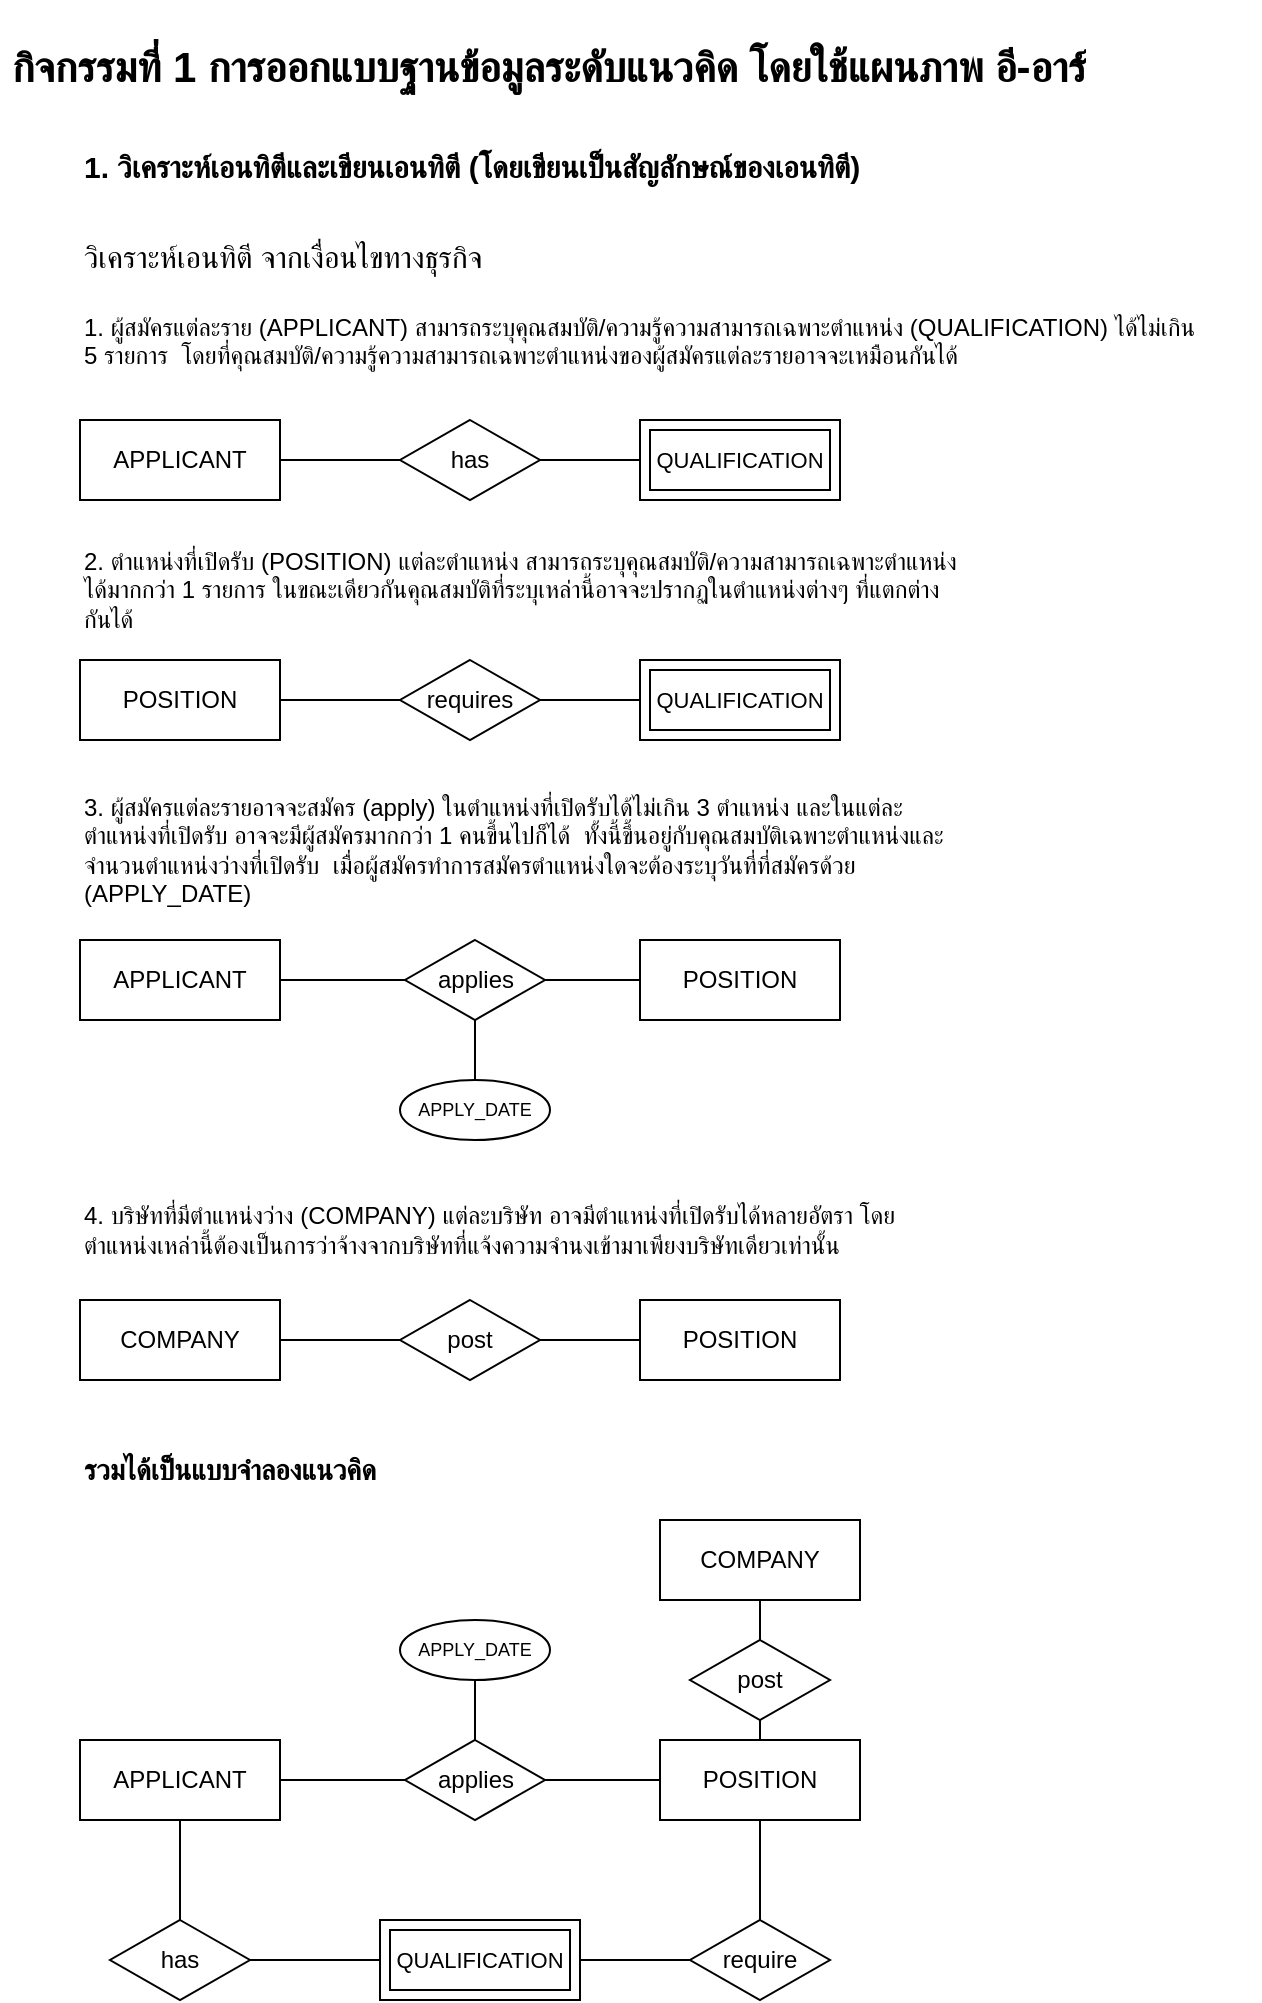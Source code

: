 <mxfile version="24.5.4" type="github" pages="5">
  <diagram id="R2lEEEUBdFMjLlhIrx00" name="Page-1">
    <mxGraphModel dx="1132" dy="940" grid="1" gridSize="10" guides="1" tooltips="1" connect="1" arrows="1" fold="1" page="1" pageScale="1" pageWidth="827" pageHeight="1169" math="0" shadow="0" extFonts="Permanent Marker^https://fonts.googleapis.com/css?family=Permanent+Marker">
      <root>
        <mxCell id="0" />
        <mxCell id="1" parent="0" />
        <mxCell id="ykaJOqQvXJ7Slxh9bd_t-11" value="" style="edgeStyle=orthogonalEdgeStyle;rounded=0;orthogonalLoop=1;jettySize=auto;html=1;endArrow=none;endFill=0;" edge="1" parent="1" source="ykaJOqQvXJ7Slxh9bd_t-1" target="ykaJOqQvXJ7Slxh9bd_t-10">
          <mxGeometry relative="1" as="geometry" />
        </mxCell>
        <mxCell id="ykaJOqQvXJ7Slxh9bd_t-1" value="APPLICANT" style="whiteSpace=wrap;html=1;align=center;" vertex="1" parent="1">
          <mxGeometry x="120" y="250" width="100" height="40" as="geometry" />
        </mxCell>
        <mxCell id="ykaJOqQvXJ7Slxh9bd_t-13" value="" style="edgeStyle=orthogonalEdgeStyle;rounded=0;orthogonalLoop=1;jettySize=auto;html=1;endArrow=none;endFill=0;" edge="1" parent="1" source="ykaJOqQvXJ7Slxh9bd_t-10" target="ykaJOqQvXJ7Slxh9bd_t-12">
          <mxGeometry relative="1" as="geometry" />
        </mxCell>
        <mxCell id="ykaJOqQvXJ7Slxh9bd_t-10" value="has" style="rhombus;whiteSpace=wrap;html=1;" vertex="1" parent="1">
          <mxGeometry x="280" y="250" width="70" height="40" as="geometry" />
        </mxCell>
        <mxCell id="ykaJOqQvXJ7Slxh9bd_t-12" value="QUALIFICATION" style="shape=ext;margin=3;double=1;whiteSpace=wrap;html=1;align=center;fontFamily=Helvetica;fontSize=11;fontColor=default;labelBackgroundColor=default;" vertex="1" parent="1">
          <mxGeometry x="400" y="250" width="100" height="40" as="geometry" />
        </mxCell>
        <mxCell id="ykaJOqQvXJ7Slxh9bd_t-14" value="" style="edgeStyle=orthogonalEdgeStyle;rounded=0;orthogonalLoop=1;jettySize=auto;html=1;endArrow=none;endFill=0;" edge="1" parent="1" source="ykaJOqQvXJ7Slxh9bd_t-15" target="ykaJOqQvXJ7Slxh9bd_t-17">
          <mxGeometry relative="1" as="geometry" />
        </mxCell>
        <mxCell id="ykaJOqQvXJ7Slxh9bd_t-15" value="POSITION" style="whiteSpace=wrap;html=1;align=center;" vertex="1" parent="1">
          <mxGeometry x="120" y="370" width="100" height="40" as="geometry" />
        </mxCell>
        <mxCell id="ykaJOqQvXJ7Slxh9bd_t-16" value="" style="edgeStyle=orthogonalEdgeStyle;rounded=0;orthogonalLoop=1;jettySize=auto;html=1;endArrow=none;endFill=0;" edge="1" parent="1" source="ykaJOqQvXJ7Slxh9bd_t-17">
          <mxGeometry relative="1" as="geometry">
            <mxPoint x="400" y="390" as="targetPoint" />
          </mxGeometry>
        </mxCell>
        <mxCell id="ykaJOqQvXJ7Slxh9bd_t-17" value="requires" style="rhombus;whiteSpace=wrap;html=1;" vertex="1" parent="1">
          <mxGeometry x="280" y="370" width="70" height="40" as="geometry" />
        </mxCell>
        <mxCell id="ykaJOqQvXJ7Slxh9bd_t-18" value="QUALIFICATION" style="shape=ext;margin=3;double=1;whiteSpace=wrap;html=1;align=center;fontFamily=Helvetica;fontSize=11;fontColor=default;labelBackgroundColor=default;" vertex="1" parent="1">
          <mxGeometry x="400" y="370" width="100" height="40" as="geometry" />
        </mxCell>
        <mxCell id="ykaJOqQvXJ7Slxh9bd_t-19" value="&lt;h1 style=&quot;margin-top: 0px;&quot;&gt;&lt;font style=&quot;&quot;&gt;&lt;span style=&quot;font-size: 15px;&quot;&gt;1. วิเคราะห์เอนทิตีและเขียนเอนทิตี (โดยเขียนเป็นสัญลักษณ์ของเอนทิตี)&lt;/span&gt;&lt;br&gt;&lt;/font&gt;&lt;/h1&gt;&lt;h1 style=&quot;margin-top: 0px;&quot;&gt;&lt;font style=&quot;font-size: 15px; font-weight: normal;&quot;&gt;วิเคราะห์เอนทิตี จากเงื่อนไขทางธุรกิจ&lt;/font&gt;&lt;/h1&gt;&lt;p&gt;1. ผู้สมัครแต่ละราย (APPLICANT) สามารถระบุคุณสมบัติ/ความรู้ความสามารถเฉพาะตำแหน่ง&amp;nbsp;&lt;span style=&quot;background-color: initial;&quot;&gt;(QUALIFICATION) ได้ไม่เกิน 5 รายการ&amp;nbsp; โดยที่คุณสมบัติ/ความรู้ความสามารถเฉพาะตำแหน่งของผู้สมัครแต่&lt;/span&gt;&lt;span style=&quot;background-color: initial;&quot;&gt;ละรายอาจจะเหมือนกันได้&lt;/span&gt;&lt;/p&gt;" style="text;html=1;whiteSpace=wrap;overflow=hidden;rounded=0;" vertex="1" parent="1">
          <mxGeometry x="120" y="100" width="560" height="140" as="geometry" />
        </mxCell>
        <mxCell id="ykaJOqQvXJ7Slxh9bd_t-20" value="&lt;div&gt;2. ตำแหน่งที่เปิดรับ (POSITION) แต่ละตำแหน่ง สามารถระบุคุณสมบัติ/ความสามารถเฉพาะ&lt;span style=&quot;background-color: initial;&quot;&gt;ตำแหน่ง ได้มากกว่า 1 รายการ ในขณะเดียวกันคุณสมบัติที่ระบุเหล่านี้อาจจะปรากฏในตำแหน่งต่างๆ ที่&lt;/span&gt;&lt;span style=&quot;background-color: initial;&quot;&gt;แตกต่างกันได้&lt;/span&gt;&lt;/div&gt;" style="text;html=1;align=left;verticalAlign=middle;whiteSpace=wrap;rounded=0;" vertex="1" parent="1">
          <mxGeometry x="120" y="310" width="440" height="50" as="geometry" />
        </mxCell>
        <mxCell id="ykaJOqQvXJ7Slxh9bd_t-21" value="&lt;div&gt;3. ผู้สมัครแต่ละรายอาจจะสมัคร (apply) ในตำแหน่งที่เปิดรับได้ไม่เกิน 3 ตำแหน่ง และในแต่ละ&lt;span style=&quot;background-color: initial;&quot;&gt;ตำแหน่งที่เปิดรับ อาจจะมีผู้สมัครมากกว่า 1 คนขึ้นไปก็ได้&amp;nbsp; ทั้งนี้ขึ้นอยู่กับคุณสมบัติเฉพาะตำแหน่งและจำนวน&lt;/span&gt;&lt;span style=&quot;background-color: initial;&quot;&gt;ตำแหน่งว่างที่เปิดรับ&amp;nbsp; เมื่อผู้สมัครทำการสมัครตำแหน่งใดจะต้องระบุวันที่ที่สมัครด้วย (APPLY_DATE)&lt;/span&gt;&lt;/div&gt;" style="text;html=1;align=left;verticalAlign=middle;whiteSpace=wrap;rounded=0;" vertex="1" parent="1">
          <mxGeometry x="120" y="430" width="440" height="70" as="geometry" />
        </mxCell>
        <mxCell id="ykaJOqQvXJ7Slxh9bd_t-22" value="" style="edgeStyle=orthogonalEdgeStyle;rounded=0;orthogonalLoop=1;jettySize=auto;html=1;endArrow=none;endFill=0;" edge="1" parent="1" source="ykaJOqQvXJ7Slxh9bd_t-23" target="ykaJOqQvXJ7Slxh9bd_t-25">
          <mxGeometry relative="1" as="geometry" />
        </mxCell>
        <mxCell id="ykaJOqQvXJ7Slxh9bd_t-23" value="APPLICANT" style="whiteSpace=wrap;html=1;align=center;" vertex="1" parent="1">
          <mxGeometry x="120" y="510" width="100" height="40" as="geometry" />
        </mxCell>
        <mxCell id="ykaJOqQvXJ7Slxh9bd_t-24" value="" style="edgeStyle=orthogonalEdgeStyle;rounded=0;orthogonalLoop=1;jettySize=auto;html=1;endArrow=none;endFill=0;" edge="1" parent="1" source="ykaJOqQvXJ7Slxh9bd_t-25">
          <mxGeometry relative="1" as="geometry">
            <mxPoint x="400" y="530" as="targetPoint" />
          </mxGeometry>
        </mxCell>
        <mxCell id="ykaJOqQvXJ7Slxh9bd_t-28" value="" style="edgeStyle=orthogonalEdgeStyle;rounded=0;orthogonalLoop=1;jettySize=auto;html=1;endArrow=none;endFill=0;" edge="1" parent="1" source="ykaJOqQvXJ7Slxh9bd_t-25" target="ykaJOqQvXJ7Slxh9bd_t-27">
          <mxGeometry relative="1" as="geometry" />
        </mxCell>
        <mxCell id="ykaJOqQvXJ7Slxh9bd_t-25" value="applies" style="rhombus;whiteSpace=wrap;html=1;" vertex="1" parent="1">
          <mxGeometry x="282.5" y="510" width="70" height="40" as="geometry" />
        </mxCell>
        <mxCell id="ykaJOqQvXJ7Slxh9bd_t-26" value="POSITION" style="whiteSpace=wrap;html=1;" vertex="1" parent="1">
          <mxGeometry x="400" y="510" width="100" height="40" as="geometry" />
        </mxCell>
        <mxCell id="ykaJOqQvXJ7Slxh9bd_t-27" value="APPLY_DATE" style="ellipse;whiteSpace=wrap;html=1;fontSize=9;" vertex="1" parent="1">
          <mxGeometry x="280" y="580" width="75" height="30" as="geometry" />
        </mxCell>
        <mxCell id="ykaJOqQvXJ7Slxh9bd_t-29" value="&lt;div&gt;4. บริษัทที่มีตำแหน่งว่าง (COMPANY) แต่ละบริษัท อาจมีตำแหน่งที่เปิดรับได้หลายอัตรา โดย&lt;span style=&quot;background-color: initial;&quot;&gt;ตำแหน่งเหล่านี้ต้องเป็นการว่าจ้างจากบริษัทที่แจ้งความจำนงเข้ามาเพียงบริษัทเดียวเท่านั้น&lt;/span&gt;&lt;/div&gt;" style="text;html=1;align=left;verticalAlign=middle;whiteSpace=wrap;rounded=0;" vertex="1" parent="1">
          <mxGeometry x="120" y="620" width="440" height="70" as="geometry" />
        </mxCell>
        <mxCell id="ykaJOqQvXJ7Slxh9bd_t-30" value="" style="edgeStyle=orthogonalEdgeStyle;rounded=0;orthogonalLoop=1;jettySize=auto;html=1;endArrow=none;endFill=0;" edge="1" parent="1" source="ykaJOqQvXJ7Slxh9bd_t-31" target="ykaJOqQvXJ7Slxh9bd_t-33">
          <mxGeometry relative="1" as="geometry" />
        </mxCell>
        <mxCell id="ykaJOqQvXJ7Slxh9bd_t-31" value="COMPANY" style="whiteSpace=wrap;html=1;align=center;" vertex="1" parent="1">
          <mxGeometry x="120" y="690" width="100" height="40" as="geometry" />
        </mxCell>
        <mxCell id="ykaJOqQvXJ7Slxh9bd_t-32" value="" style="edgeStyle=orthogonalEdgeStyle;rounded=0;orthogonalLoop=1;jettySize=auto;html=1;endArrow=none;endFill=0;" edge="1" parent="1" source="ykaJOqQvXJ7Slxh9bd_t-33" target="ykaJOqQvXJ7Slxh9bd_t-34">
          <mxGeometry relative="1" as="geometry" />
        </mxCell>
        <mxCell id="ykaJOqQvXJ7Slxh9bd_t-33" value="post" style="rhombus;whiteSpace=wrap;html=1;" vertex="1" parent="1">
          <mxGeometry x="280" y="690" width="70" height="40" as="geometry" />
        </mxCell>
        <mxCell id="ykaJOqQvXJ7Slxh9bd_t-34" value="POSITION" style="whiteSpace=wrap;html=1;" vertex="1" parent="1">
          <mxGeometry x="400" y="690" width="100" height="40" as="geometry" />
        </mxCell>
        <mxCell id="ykaJOqQvXJ7Slxh9bd_t-35" value="รวมได้เป็นแบบจำลองแนวคิด" style="text;html=1;align=left;verticalAlign=middle;whiteSpace=wrap;rounded=0;fontStyle=1;fontSize=14;" vertex="1" parent="1">
          <mxGeometry x="120" y="760" width="220" height="30" as="geometry" />
        </mxCell>
        <mxCell id="ykaJOqQvXJ7Slxh9bd_t-36" value="" style="edgeStyle=orthogonalEdgeStyle;rounded=0;orthogonalLoop=1;jettySize=auto;html=1;endArrow=none;endFill=0;" edge="1" parent="1" source="ykaJOqQvXJ7Slxh9bd_t-37" target="ykaJOqQvXJ7Slxh9bd_t-40">
          <mxGeometry relative="1" as="geometry" />
        </mxCell>
        <mxCell id="ykaJOqQvXJ7Slxh9bd_t-37" value="APPLICANT" style="whiteSpace=wrap;html=1;align=center;" vertex="1" parent="1">
          <mxGeometry x="120" y="910" width="100" height="40" as="geometry" />
        </mxCell>
        <mxCell id="ykaJOqQvXJ7Slxh9bd_t-38" value="" style="edgeStyle=orthogonalEdgeStyle;rounded=0;orthogonalLoop=1;jettySize=auto;html=1;endArrow=none;endFill=0;" edge="1" parent="1" source="ykaJOqQvXJ7Slxh9bd_t-40">
          <mxGeometry relative="1" as="geometry">
            <mxPoint x="410" y="930" as="targetPoint" />
          </mxGeometry>
        </mxCell>
        <mxCell id="ykaJOqQvXJ7Slxh9bd_t-39" value="" style="edgeStyle=orthogonalEdgeStyle;rounded=0;orthogonalLoop=1;jettySize=auto;html=1;endArrow=none;endFill=0;" edge="1" parent="1" source="ykaJOqQvXJ7Slxh9bd_t-40" target="ykaJOqQvXJ7Slxh9bd_t-42">
          <mxGeometry relative="1" as="geometry" />
        </mxCell>
        <mxCell id="ykaJOqQvXJ7Slxh9bd_t-40" value="applies" style="rhombus;whiteSpace=wrap;html=1;" vertex="1" parent="1">
          <mxGeometry x="282.5" y="910" width="70" height="40" as="geometry" />
        </mxCell>
        <mxCell id="ykaJOqQvXJ7Slxh9bd_t-48" style="edgeStyle=orthogonalEdgeStyle;rounded=0;orthogonalLoop=1;jettySize=auto;html=1;exitX=0.5;exitY=0;exitDx=0;exitDy=0;entryX=0.5;entryY=1;entryDx=0;entryDy=0;endArrow=none;endFill=0;" edge="1" parent="1" source="ykaJOqQvXJ7Slxh9bd_t-41" target="ykaJOqQvXJ7Slxh9bd_t-46">
          <mxGeometry relative="1" as="geometry" />
        </mxCell>
        <mxCell id="ykaJOqQvXJ7Slxh9bd_t-54" style="edgeStyle=orthogonalEdgeStyle;rounded=0;orthogonalLoop=1;jettySize=auto;html=1;exitX=0.5;exitY=1;exitDx=0;exitDy=0;endArrow=none;endFill=0;" edge="1" parent="1" source="ykaJOqQvXJ7Slxh9bd_t-41" target="ykaJOqQvXJ7Slxh9bd_t-50">
          <mxGeometry relative="1" as="geometry" />
        </mxCell>
        <mxCell id="ykaJOqQvXJ7Slxh9bd_t-41" value="POSITION" style="whiteSpace=wrap;html=1;" vertex="1" parent="1">
          <mxGeometry x="410" y="910" width="100" height="40" as="geometry" />
        </mxCell>
        <mxCell id="ykaJOqQvXJ7Slxh9bd_t-42" value="APPLY_DATE" style="ellipse;whiteSpace=wrap;html=1;fontSize=9;" vertex="1" parent="1">
          <mxGeometry x="280" y="850" width="75" height="30" as="geometry" />
        </mxCell>
        <mxCell id="ykaJOqQvXJ7Slxh9bd_t-43" value="" style="edgeStyle=orthogonalEdgeStyle;rounded=0;orthogonalLoop=1;jettySize=auto;html=1;endArrow=none;endFill=0;" edge="1" parent="1" source="ykaJOqQvXJ7Slxh9bd_t-44" target="ykaJOqQvXJ7Slxh9bd_t-46">
          <mxGeometry relative="1" as="geometry" />
        </mxCell>
        <mxCell id="ykaJOqQvXJ7Slxh9bd_t-44" value="COMPANY" style="whiteSpace=wrap;html=1;align=center;" vertex="1" parent="1">
          <mxGeometry x="410" y="800" width="100" height="40" as="geometry" />
        </mxCell>
        <mxCell id="ykaJOqQvXJ7Slxh9bd_t-46" value="post" style="rhombus;whiteSpace=wrap;html=1;" vertex="1" parent="1">
          <mxGeometry x="425" y="860" width="70" height="40" as="geometry" />
        </mxCell>
        <mxCell id="ykaJOqQvXJ7Slxh9bd_t-49" value="" style="edgeStyle=orthogonalEdgeStyle;rounded=0;orthogonalLoop=1;jettySize=auto;html=1;endArrow=none;endFill=0;" edge="1" parent="1" source="ykaJOqQvXJ7Slxh9bd_t-50" target="ykaJOqQvXJ7Slxh9bd_t-51">
          <mxGeometry relative="1" as="geometry" />
        </mxCell>
        <mxCell id="ykaJOqQvXJ7Slxh9bd_t-50" value="require" style="rhombus;whiteSpace=wrap;html=1;" vertex="1" parent="1">
          <mxGeometry x="425" y="1000" width="70" height="40" as="geometry" />
        </mxCell>
        <mxCell id="ykaJOqQvXJ7Slxh9bd_t-55" style="edgeStyle=orthogonalEdgeStyle;rounded=0;orthogonalLoop=1;jettySize=auto;html=1;exitX=0;exitY=0.5;exitDx=0;exitDy=0;entryX=1;entryY=0.5;entryDx=0;entryDy=0;endArrow=none;endFill=0;" edge="1" parent="1" source="ykaJOqQvXJ7Slxh9bd_t-51" target="ykaJOqQvXJ7Slxh9bd_t-53">
          <mxGeometry relative="1" as="geometry" />
        </mxCell>
        <mxCell id="ykaJOqQvXJ7Slxh9bd_t-51" value="QUALIFICATION" style="shape=ext;margin=3;double=1;whiteSpace=wrap;html=1;align=center;fontFamily=Helvetica;fontSize=11;fontColor=default;labelBackgroundColor=default;" vertex="1" parent="1">
          <mxGeometry x="270" y="1000" width="100" height="40" as="geometry" />
        </mxCell>
        <mxCell id="ykaJOqQvXJ7Slxh9bd_t-52" value="" style="edgeStyle=orthogonalEdgeStyle;rounded=0;orthogonalLoop=1;jettySize=auto;html=1;endArrow=none;endFill=0;entryX=0.5;entryY=1;entryDx=0;entryDy=0;" edge="1" parent="1" source="ykaJOqQvXJ7Slxh9bd_t-53" target="ykaJOqQvXJ7Slxh9bd_t-37">
          <mxGeometry relative="1" as="geometry">
            <mxPoint x="130" y="1020" as="targetPoint" />
          </mxGeometry>
        </mxCell>
        <mxCell id="ykaJOqQvXJ7Slxh9bd_t-53" value="has" style="rhombus;whiteSpace=wrap;html=1;" vertex="1" parent="1">
          <mxGeometry x="135" y="1000" width="70" height="40" as="geometry" />
        </mxCell>
        <mxCell id="O3TmjTTZarXsUIwGKaX8-1" value="&lt;h1 style=&quot;font-size: 21px;&quot;&gt;กิจกรรมที่ 1&amp;nbsp;&lt;span style=&quot;background-color: initial;&quot;&gt;การออกแบบฐานข้อมูลระดับแนวคิด โดยใช้แผนภาพ อี-อาร์&lt;/span&gt;&lt;/h1&gt;" style="text;strokeColor=none;fillColor=none;spacingLeft=4;spacingRight=4;overflow=hidden;rotatable=0;points=[[0,0.5],[1,0.5]];portConstraint=eastwest;fontSize=12;whiteSpace=wrap;html=1;" vertex="1" parent="1">
          <mxGeometry x="80" y="40" width="630" height="60" as="geometry" />
        </mxCell>
      </root>
    </mxGraphModel>
  </diagram>
  <diagram id="yA6qrfdHlFNw7eYW5C8o" name="Page-2">
    <mxGraphModel dx="1617" dy="1103" grid="1" gridSize="10" guides="1" tooltips="1" connect="1" arrows="1" fold="1" page="1" pageScale="1" pageWidth="827" pageHeight="1169" math="0" shadow="0">
      <root>
        <mxCell id="0" />
        <mxCell id="1" parent="0" />
        <mxCell id="qrsUpym1bsrZ-yzRNvE0-1" value="" style="edgeStyle=orthogonalEdgeStyle;rounded=0;orthogonalLoop=1;jettySize=auto;html=1;endArrow=none;endFill=0;" edge="1" parent="1" source="qrsUpym1bsrZ-yzRNvE0-2" target="qrsUpym1bsrZ-yzRNvE0-5">
          <mxGeometry relative="1" as="geometry" />
        </mxCell>
        <mxCell id="Nvt25ULCuOW9tX-Cz7Y2-34" style="edgeStyle=none;rounded=0;orthogonalLoop=1;jettySize=auto;html=1;exitX=0;exitY=1;exitDx=0;exitDy=0;entryX=1;entryY=0;entryDx=0;entryDy=0;strokeColor=default;align=center;verticalAlign=middle;fontFamily=Helvetica;fontSize=11;fontColor=default;labelBackgroundColor=default;endArrow=none;endFill=0;" edge="1" parent="1" source="qrsUpym1bsrZ-yzRNvE0-2" target="Nvt25ULCuOW9tX-Cz7Y2-31">
          <mxGeometry relative="1" as="geometry" />
        </mxCell>
        <mxCell id="Nvt25ULCuOW9tX-Cz7Y2-35" style="edgeStyle=none;rounded=0;orthogonalLoop=1;jettySize=auto;html=1;exitX=0;exitY=0.5;exitDx=0;exitDy=0;entryX=1;entryY=0.5;entryDx=0;entryDy=0;strokeColor=default;align=center;verticalAlign=middle;fontFamily=Helvetica;fontSize=11;fontColor=default;labelBackgroundColor=default;endArrow=none;endFill=0;" edge="1" parent="1" source="qrsUpym1bsrZ-yzRNvE0-2" target="Nvt25ULCuOW9tX-Cz7Y2-32">
          <mxGeometry relative="1" as="geometry" />
        </mxCell>
        <mxCell id="Nvt25ULCuOW9tX-Cz7Y2-36" style="edgeStyle=none;rounded=0;orthogonalLoop=1;jettySize=auto;html=1;exitX=0;exitY=0;exitDx=0;exitDy=0;strokeColor=default;align=center;verticalAlign=middle;fontFamily=Helvetica;fontSize=11;fontColor=default;labelBackgroundColor=default;endArrow=none;endFill=0;" edge="1" parent="1" source="qrsUpym1bsrZ-yzRNvE0-2" target="Nvt25ULCuOW9tX-Cz7Y2-33">
          <mxGeometry relative="1" as="geometry" />
        </mxCell>
        <mxCell id="Nvt25ULCuOW9tX-Cz7Y2-37" style="edgeStyle=none;rounded=0;orthogonalLoop=1;jettySize=auto;html=1;exitX=0.25;exitY=0;exitDx=0;exitDy=0;entryX=1;entryY=1;entryDx=0;entryDy=0;strokeColor=default;align=center;verticalAlign=middle;fontFamily=Helvetica;fontSize=11;fontColor=default;labelBackgroundColor=default;endArrow=none;endFill=0;" edge="1" parent="1" source="qrsUpym1bsrZ-yzRNvE0-2" target="Nvt25ULCuOW9tX-Cz7Y2-30">
          <mxGeometry relative="1" as="geometry" />
        </mxCell>
        <mxCell id="qrsUpym1bsrZ-yzRNvE0-2" value="APPLICANT" style="whiteSpace=wrap;html=1;align=center;" vertex="1" parent="1">
          <mxGeometry x="210" y="400" width="100" height="40" as="geometry" />
        </mxCell>
        <mxCell id="qrsUpym1bsrZ-yzRNvE0-3" value="" style="edgeStyle=orthogonalEdgeStyle;rounded=0;orthogonalLoop=1;jettySize=auto;html=1;endArrow=none;endFill=0;" edge="1" parent="1" source="qrsUpym1bsrZ-yzRNvE0-5">
          <mxGeometry relative="1" as="geometry">
            <mxPoint x="500" y="420" as="targetPoint" />
          </mxGeometry>
        </mxCell>
        <mxCell id="qrsUpym1bsrZ-yzRNvE0-4" value="" style="edgeStyle=orthogonalEdgeStyle;rounded=0;orthogonalLoop=1;jettySize=auto;html=1;endArrow=none;endFill=0;" edge="1" parent="1" source="qrsUpym1bsrZ-yzRNvE0-5" target="qrsUpym1bsrZ-yzRNvE0-9">
          <mxGeometry relative="1" as="geometry" />
        </mxCell>
        <mxCell id="qrsUpym1bsrZ-yzRNvE0-5" value="applies" style="rhombus;whiteSpace=wrap;html=1;" vertex="1" parent="1">
          <mxGeometry x="372.5" y="400" width="70" height="40" as="geometry" />
        </mxCell>
        <mxCell id="qrsUpym1bsrZ-yzRNvE0-6" style="edgeStyle=orthogonalEdgeStyle;rounded=0;orthogonalLoop=1;jettySize=auto;html=1;exitX=0.5;exitY=0;exitDx=0;exitDy=0;entryX=0.5;entryY=1;entryDx=0;entryDy=0;endArrow=none;endFill=0;" edge="1" parent="1" source="qrsUpym1bsrZ-yzRNvE0-8" target="qrsUpym1bsrZ-yzRNvE0-12">
          <mxGeometry relative="1" as="geometry" />
        </mxCell>
        <mxCell id="qrsUpym1bsrZ-yzRNvE0-7" style="edgeStyle=orthogonalEdgeStyle;rounded=0;orthogonalLoop=1;jettySize=auto;html=1;exitX=0.5;exitY=1;exitDx=0;exitDy=0;endArrow=none;endFill=0;" edge="1" parent="1" source="qrsUpym1bsrZ-yzRNvE0-8" target="qrsUpym1bsrZ-yzRNvE0-14">
          <mxGeometry relative="1" as="geometry" />
        </mxCell>
        <mxCell id="Nvt25ULCuOW9tX-Cz7Y2-18" style="edgeStyle=none;rounded=0;orthogonalLoop=1;jettySize=auto;html=1;exitX=1;exitY=0;exitDx=0;exitDy=0;entryX=0;entryY=0.5;entryDx=0;entryDy=0;strokeColor=default;align=center;verticalAlign=middle;fontFamily=Helvetica;fontSize=11;fontColor=default;labelBackgroundColor=default;endArrow=none;endFill=0;" edge="1" parent="1" source="qrsUpym1bsrZ-yzRNvE0-8" target="Nvt25ULCuOW9tX-Cz7Y2-10">
          <mxGeometry relative="1" as="geometry" />
        </mxCell>
        <mxCell id="Nvt25ULCuOW9tX-Cz7Y2-20" style="edgeStyle=none;rounded=0;orthogonalLoop=1;jettySize=auto;html=1;exitX=1;exitY=0.5;exitDx=0;exitDy=0;strokeColor=default;align=center;verticalAlign=middle;fontFamily=Helvetica;fontSize=11;fontColor=default;labelBackgroundColor=default;endArrow=none;endFill=0;entryX=0;entryY=0.5;entryDx=0;entryDy=0;" edge="1" parent="1" source="qrsUpym1bsrZ-yzRNvE0-8" target="Nvt25ULCuOW9tX-Cz7Y2-15">
          <mxGeometry relative="1" as="geometry" />
        </mxCell>
        <mxCell id="Nvt25ULCuOW9tX-Cz7Y2-21" style="edgeStyle=none;rounded=0;orthogonalLoop=1;jettySize=auto;html=1;exitX=1;exitY=0.75;exitDx=0;exitDy=0;entryX=0;entryY=0.5;entryDx=0;entryDy=0;strokeColor=default;align=center;verticalAlign=middle;fontFamily=Helvetica;fontSize=11;fontColor=default;labelBackgroundColor=default;endArrow=none;endFill=0;" edge="1" parent="1" source="qrsUpym1bsrZ-yzRNvE0-8" target="Nvt25ULCuOW9tX-Cz7Y2-16">
          <mxGeometry relative="1" as="geometry" />
        </mxCell>
        <mxCell id="Nvt25ULCuOW9tX-Cz7Y2-22" style="edgeStyle=none;rounded=0;orthogonalLoop=1;jettySize=auto;html=1;exitX=1;exitY=1;exitDx=0;exitDy=0;strokeColor=default;align=center;verticalAlign=middle;fontFamily=Helvetica;fontSize=11;fontColor=default;labelBackgroundColor=default;endArrow=none;endFill=0;entryX=0;entryY=0.5;entryDx=0;entryDy=0;" edge="1" parent="1" source="qrsUpym1bsrZ-yzRNvE0-8" target="Nvt25ULCuOW9tX-Cz7Y2-17">
          <mxGeometry relative="1" as="geometry" />
        </mxCell>
        <mxCell id="qrsUpym1bsrZ-yzRNvE0-8" value="POSITION" style="whiteSpace=wrap;html=1;" vertex="1" parent="1">
          <mxGeometry x="500" y="400" width="100" height="40" as="geometry" />
        </mxCell>
        <mxCell id="qrsUpym1bsrZ-yzRNvE0-9" value="APPLY_DATE" style="ellipse;whiteSpace=wrap;html=1;fontSize=9;" vertex="1" parent="1">
          <mxGeometry x="370" y="340" width="75" height="30" as="geometry" />
        </mxCell>
        <mxCell id="qrsUpym1bsrZ-yzRNvE0-10" value="" style="edgeStyle=orthogonalEdgeStyle;rounded=0;orthogonalLoop=1;jettySize=auto;html=1;endArrow=none;endFill=0;" edge="1" parent="1" source="qrsUpym1bsrZ-yzRNvE0-11" target="qrsUpym1bsrZ-yzRNvE0-12">
          <mxGeometry relative="1" as="geometry" />
        </mxCell>
        <mxCell id="Nvt25ULCuOW9tX-Cz7Y2-6" style="rounded=0;orthogonalLoop=1;jettySize=auto;html=1;exitX=0.25;exitY=0;exitDx=0;exitDy=0;endArrow=none;endFill=0;" edge="1" parent="1" source="qrsUpym1bsrZ-yzRNvE0-11" target="Nvt25ULCuOW9tX-Cz7Y2-2">
          <mxGeometry relative="1" as="geometry" />
        </mxCell>
        <mxCell id="Nvt25ULCuOW9tX-Cz7Y2-7" style="rounded=0;orthogonalLoop=1;jettySize=auto;html=1;exitX=0.5;exitY=0;exitDx=0;exitDy=0;endArrow=none;endFill=0;" edge="1" parent="1" source="qrsUpym1bsrZ-yzRNvE0-11" target="Nvt25ULCuOW9tX-Cz7Y2-3">
          <mxGeometry relative="1" as="geometry" />
        </mxCell>
        <mxCell id="Nvt25ULCuOW9tX-Cz7Y2-8" style="rounded=0;orthogonalLoop=1;jettySize=auto;html=1;exitX=0.75;exitY=0;exitDx=0;exitDy=0;endArrow=none;endFill=0;" edge="1" parent="1" source="qrsUpym1bsrZ-yzRNvE0-11" target="Nvt25ULCuOW9tX-Cz7Y2-4">
          <mxGeometry relative="1" as="geometry" />
        </mxCell>
        <mxCell id="Nvt25ULCuOW9tX-Cz7Y2-9" style="rounded=0;orthogonalLoop=1;jettySize=auto;html=1;exitX=1;exitY=0.5;exitDx=0;exitDy=0;entryX=0;entryY=0.5;entryDx=0;entryDy=0;endArrow=none;endFill=0;" edge="1" parent="1" source="qrsUpym1bsrZ-yzRNvE0-11" target="Nvt25ULCuOW9tX-Cz7Y2-5">
          <mxGeometry relative="1" as="geometry" />
        </mxCell>
        <mxCell id="qrsUpym1bsrZ-yzRNvE0-11" value="COMPANY" style="whiteSpace=wrap;html=1;align=center;" vertex="1" parent="1">
          <mxGeometry x="500" y="280" width="100" height="40" as="geometry" />
        </mxCell>
        <mxCell id="qrsUpym1bsrZ-yzRNvE0-12" value="post" style="rhombus;whiteSpace=wrap;html=1;" vertex="1" parent="1">
          <mxGeometry x="515" y="340" width="70" height="40" as="geometry" />
        </mxCell>
        <mxCell id="qrsUpym1bsrZ-yzRNvE0-13" value="" style="edgeStyle=orthogonalEdgeStyle;rounded=0;orthogonalLoop=1;jettySize=auto;html=1;endArrow=none;endFill=0;" edge="1" parent="1" source="qrsUpym1bsrZ-yzRNvE0-14" target="Nvt25ULCuOW9tX-Cz7Y2-12">
          <mxGeometry relative="1" as="geometry">
            <mxPoint x="461" y="510" as="targetPoint" />
          </mxGeometry>
        </mxCell>
        <mxCell id="qrsUpym1bsrZ-yzRNvE0-14" value="requires" style="rhombus;whiteSpace=wrap;html=1;" vertex="1" parent="1">
          <mxGeometry x="515" y="490" width="70" height="40" as="geometry" />
        </mxCell>
        <mxCell id="qrsUpym1bsrZ-yzRNvE0-15" style="edgeStyle=orthogonalEdgeStyle;rounded=0;orthogonalLoop=1;jettySize=auto;html=1;entryX=1;entryY=0.5;entryDx=0;entryDy=0;endArrow=none;endFill=0;" edge="1" parent="1" source="Nvt25ULCuOW9tX-Cz7Y2-12" target="qrsUpym1bsrZ-yzRNvE0-18">
          <mxGeometry relative="1" as="geometry">
            <mxPoint x="359" y="510" as="sourcePoint" />
          </mxGeometry>
        </mxCell>
        <mxCell id="qrsUpym1bsrZ-yzRNvE0-17" value="" style="edgeStyle=orthogonalEdgeStyle;rounded=0;orthogonalLoop=1;jettySize=auto;html=1;endArrow=none;endFill=0;entryX=0.5;entryY=1;entryDx=0;entryDy=0;" edge="1" parent="1" source="qrsUpym1bsrZ-yzRNvE0-18" target="qrsUpym1bsrZ-yzRNvE0-2">
          <mxGeometry relative="1" as="geometry">
            <mxPoint x="220" y="510" as="targetPoint" />
          </mxGeometry>
        </mxCell>
        <mxCell id="qrsUpym1bsrZ-yzRNvE0-18" value="has" style="rhombus;whiteSpace=wrap;html=1;" vertex="1" parent="1">
          <mxGeometry x="225" y="490" width="70" height="40" as="geometry" />
        </mxCell>
        <mxCell id="qrsUpym1bsrZ-yzRNvE0-19" value="&lt;b style=&quot;font-size: 15px;&quot;&gt;2. วิเคราะห์แอตทริบิวต์และเขียนแอตทริบิวต์ (โดยเขียนเป็นสัญลักษณ์ของแอตทริบิวต์) ของแต่ละเอนทิตีรวมทั้งระบุแอตทริบิวต์ที่เป็นคีย์หลักของเอนทิตีนั้นๆ (โดยใช้สัญลักษณ์ระบุแอตทริบิวต์ที่เป็นคีย์หลัก)&lt;/b&gt;" style="text;whiteSpace=wrap;html=1;verticalAlign=top;spacing=4;" vertex="1" parent="1">
          <mxGeometry x="120" y="110" width="630" height="110" as="geometry" />
        </mxCell>
        <mxCell id="Nvt25ULCuOW9tX-Cz7Y2-2" value="COMP_ID" style="ellipse;whiteSpace=wrap;html=1;align=center;fontStyle=4;" vertex="1" parent="1">
          <mxGeometry x="410" y="230" width="80" height="40" as="geometry" />
        </mxCell>
        <mxCell id="Nvt25ULCuOW9tX-Cz7Y2-3" value="COMP_NAME" style="ellipse;whiteSpace=wrap;html=1;align=center;" vertex="1" parent="1">
          <mxGeometry x="490" y="200" width="100" height="40" as="geometry" />
        </mxCell>
        <mxCell id="Nvt25ULCuOW9tX-Cz7Y2-4" value="COMP_ADDRESS" style="ellipse;whiteSpace=wrap;html=1;align=center;" vertex="1" parent="1">
          <mxGeometry x="590" y="230" width="120" height="40" as="geometry" />
        </mxCell>
        <mxCell id="Nvt25ULCuOW9tX-Cz7Y2-5" value="COMP_PERSON" style="ellipse;whiteSpace=wrap;html=1;align=center;" vertex="1" parent="1">
          <mxGeometry x="630" y="280" width="100" height="40" as="geometry" />
        </mxCell>
        <mxCell id="Nvt25ULCuOW9tX-Cz7Y2-10" value="POS_ID" style="ellipse;whiteSpace=wrap;html=1;align=center;fontStyle=4;" vertex="1" parent="1">
          <mxGeometry x="690" y="370" width="80" height="40" as="geometry" />
        </mxCell>
        <mxCell id="Nvt25ULCuOW9tX-Cz7Y2-27" style="edgeStyle=none;rounded=0;orthogonalLoop=1;jettySize=auto;html=1;exitX=0.5;exitY=1;exitDx=0;exitDy=0;entryX=0.5;entryY=0;entryDx=0;entryDy=0;strokeColor=default;align=center;verticalAlign=middle;fontFamily=Helvetica;fontSize=11;fontColor=default;labelBackgroundColor=default;endArrow=none;endFill=0;" edge="1" parent="1" source="Nvt25ULCuOW9tX-Cz7Y2-12" target="Nvt25ULCuOW9tX-Cz7Y2-25">
          <mxGeometry relative="1" as="geometry" />
        </mxCell>
        <mxCell id="Nvt25ULCuOW9tX-Cz7Y2-12" value="QUALIFICATION" style="shape=ext;margin=3;double=1;whiteSpace=wrap;html=1;align=center;" vertex="1" parent="1">
          <mxGeometry x="350" y="490" width="110" height="40" as="geometry" />
        </mxCell>
        <mxCell id="Nvt25ULCuOW9tX-Cz7Y2-13" value="POS_NAME" style="ellipse;whiteSpace=wrap;html=1;align=center;" vertex="1" parent="1">
          <mxGeometry x="690" y="420" width="100" height="40" as="geometry" />
        </mxCell>
        <mxCell id="Nvt25ULCuOW9tX-Cz7Y2-15" value="POS_PERIOD" style="ellipse;whiteSpace=wrap;html=1;align=center;" vertex="1" parent="1">
          <mxGeometry x="690" y="470" width="100" height="40" as="geometry" />
        </mxCell>
        <mxCell id="Nvt25ULCuOW9tX-Cz7Y2-16" value="POS_SALARY" style="ellipse;whiteSpace=wrap;html=1;align=center;" vertex="1" parent="1">
          <mxGeometry x="690" y="535" width="100" height="40" as="geometry" />
        </mxCell>
        <mxCell id="Nvt25ULCuOW9tX-Cz7Y2-17" value="POS_NUMBER" style="ellipse;whiteSpace=wrap;html=1;align=center;" vertex="1" parent="1">
          <mxGeometry x="690" y="620" width="100" height="40" as="geometry" />
        </mxCell>
        <mxCell id="Nvt25ULCuOW9tX-Cz7Y2-19" style="edgeStyle=none;rounded=0;orthogonalLoop=1;jettySize=auto;html=1;exitX=1;exitY=0.25;exitDx=0;exitDy=0;entryX=0;entryY=0.5;entryDx=0;entryDy=0;strokeColor=default;align=center;verticalAlign=middle;fontFamily=Helvetica;fontSize=11;fontColor=default;labelBackgroundColor=default;endArrow=none;endFill=0;" edge="1" parent="1" source="qrsUpym1bsrZ-yzRNvE0-8" target="Nvt25ULCuOW9tX-Cz7Y2-13">
          <mxGeometry relative="1" as="geometry" />
        </mxCell>
        <mxCell id="Nvt25ULCuOW9tX-Cz7Y2-24" value="QUAL_CODE" style="ellipse;whiteSpace=wrap;html=1;align=center;fontStyle=4;" vertex="1" parent="1">
          <mxGeometry x="310" y="570" width="80" height="40" as="geometry" />
        </mxCell>
        <mxCell id="Nvt25ULCuOW9tX-Cz7Y2-25" value="QUAL_DESC" style="ellipse;whiteSpace=wrap;html=1;align=center;" vertex="1" parent="1">
          <mxGeometry x="415" y="570" width="100" height="40" as="geometry" />
        </mxCell>
        <mxCell id="Nvt25ULCuOW9tX-Cz7Y2-26" style="edgeStyle=none;rounded=0;orthogonalLoop=1;jettySize=auto;html=1;exitX=0.5;exitY=1;exitDx=0;exitDy=0;entryX=0.425;entryY=0.025;entryDx=0;entryDy=0;entryPerimeter=0;strokeColor=default;align=center;verticalAlign=middle;fontFamily=Helvetica;fontSize=11;fontColor=default;labelBackgroundColor=default;endArrow=none;endFill=0;" edge="1" parent="1" source="Nvt25ULCuOW9tX-Cz7Y2-12" target="Nvt25ULCuOW9tX-Cz7Y2-24">
          <mxGeometry relative="1" as="geometry" />
        </mxCell>
        <mxCell id="Nvt25ULCuOW9tX-Cz7Y2-28" value="AP_ID" style="ellipse;whiteSpace=wrap;html=1;align=center;fontStyle=4;" vertex="1" parent="1">
          <mxGeometry x="270" y="330" width="80" height="40" as="geometry" />
        </mxCell>
        <mxCell id="Nvt25ULCuOW9tX-Cz7Y2-29" value="AP&lt;span style=&quot;background-color: initial;&quot;&gt;_NAME&lt;/span&gt;" style="ellipse;whiteSpace=wrap;html=1;align=center;" vertex="1" parent="1">
          <mxGeometry x="180" y="290" width="100" height="40" as="geometry" />
        </mxCell>
        <mxCell id="Nvt25ULCuOW9tX-Cz7Y2-30" value="AP&lt;span style=&quot;background-color: initial;&quot;&gt;_ADDRESS&lt;/span&gt;" style="ellipse;whiteSpace=wrap;html=1;align=center;" vertex="1" parent="1">
          <mxGeometry x="80" y="310" width="100" height="40" as="geometry" />
        </mxCell>
        <mxCell id="Nvt25ULCuOW9tX-Cz7Y2-31" value="AP&lt;span style=&quot;background-color: initial;&quot;&gt;_MAJ&lt;/span&gt;" style="ellipse;whiteSpace=wrap;html=1;align=center;" vertex="1" parent="1">
          <mxGeometry x="70" y="480" width="100" height="40" as="geometry" />
        </mxCell>
        <mxCell id="Nvt25ULCuOW9tX-Cz7Y2-32" value="AP_ED" style="ellipse;whiteSpace=wrap;html=1;align=center;" vertex="1" parent="1">
          <mxGeometry x="70" y="420" width="100" height="40" as="geometry" />
        </mxCell>
        <mxCell id="Nvt25ULCuOW9tX-Cz7Y2-33" value="AP&lt;span style=&quot;background-color: initial;&quot;&gt;_SEX&lt;/span&gt;" style="ellipse;whiteSpace=wrap;html=1;align=center;" vertex="1" parent="1">
          <mxGeometry x="60" y="360" width="100" height="40" as="geometry" />
        </mxCell>
        <mxCell id="Nvt25ULCuOW9tX-Cz7Y2-38" style="edgeStyle=none;rounded=0;orthogonalLoop=1;jettySize=auto;html=1;exitX=0.5;exitY=0;exitDx=0;exitDy=0;strokeColor=default;align=center;verticalAlign=middle;fontFamily=Helvetica;fontSize=11;fontColor=default;labelBackgroundColor=default;endArrow=none;endFill=0;" edge="1" parent="1" source="qrsUpym1bsrZ-yzRNvE0-2" target="Nvt25ULCuOW9tX-Cz7Y2-29">
          <mxGeometry relative="1" as="geometry" />
        </mxCell>
        <mxCell id="Nvt25ULCuOW9tX-Cz7Y2-39" style="edgeStyle=none;rounded=0;orthogonalLoop=1;jettySize=auto;html=1;exitX=0.75;exitY=0;exitDx=0;exitDy=0;entryX=0.425;entryY=0.975;entryDx=0;entryDy=0;entryPerimeter=0;strokeColor=default;align=center;verticalAlign=middle;fontFamily=Helvetica;fontSize=11;fontColor=default;labelBackgroundColor=default;endArrow=none;endFill=0;" edge="1" parent="1" source="qrsUpym1bsrZ-yzRNvE0-2" target="Nvt25ULCuOW9tX-Cz7Y2-28">
          <mxGeometry relative="1" as="geometry" />
        </mxCell>
        <mxCell id="5Caaq9Xih-_zAeZQZ89o-1" value="&lt;h1 style=&quot;font-size: 21px;&quot;&gt;กิจกรรมที่ 1&amp;nbsp;&lt;span style=&quot;background-color: initial;&quot;&gt;การออกแบบฐานข้อมูลระดับแนวคิด โดยใช้แผนภาพ อี-อาร์&lt;/span&gt;&lt;/h1&gt;" style="text;strokeColor=none;fillColor=none;spacingLeft=4;spacingRight=4;overflow=hidden;rotatable=0;points=[[0,0.5],[1,0.5]];portConstraint=eastwest;fontSize=12;whiteSpace=wrap;html=1;" vertex="1" parent="1">
          <mxGeometry x="80" y="40" width="630" height="60" as="geometry" />
        </mxCell>
      </root>
    </mxGraphModel>
  </diagram>
  <diagram name="Page-3" id="Qaurn_VUnOS9wqz3AOmX">
    <mxGraphModel dx="781" dy="532" grid="1" gridSize="10" guides="1" tooltips="1" connect="1" arrows="1" fold="1" page="1" pageScale="1" pageWidth="827" pageHeight="1169" math="0" shadow="0" extFonts="Permanent Marker^https://fonts.googleapis.com/css?family=Permanent+Marker">
      <root>
        <mxCell id="ho6ZqXn2BKLYWsZsm0u6-0" />
        <mxCell id="ho6ZqXn2BKLYWsZsm0u6-1" parent="ho6ZqXn2BKLYWsZsm0u6-0" />
        <mxCell id="ho6ZqXn2BKLYWsZsm0u6-2" value="" style="edgeStyle=orthogonalEdgeStyle;rounded=0;orthogonalLoop=1;jettySize=auto;html=1;endArrow=none;endFill=0;" edge="1" parent="ho6ZqXn2BKLYWsZsm0u6-1" source="ho6ZqXn2BKLYWsZsm0u6-3" target="ho6ZqXn2BKLYWsZsm0u6-5">
          <mxGeometry relative="1" as="geometry" />
        </mxCell>
        <mxCell id="ho6ZqXn2BKLYWsZsm0u6-3" value="APPLICANT" style="whiteSpace=wrap;html=1;align=center;" vertex="1" parent="ho6ZqXn2BKLYWsZsm0u6-1">
          <mxGeometry x="120" y="276" width="100" height="40" as="geometry" />
        </mxCell>
        <mxCell id="ho6ZqXn2BKLYWsZsm0u6-4" value="" style="edgeStyle=orthogonalEdgeStyle;rounded=0;orthogonalLoop=1;jettySize=auto;html=1;endArrow=none;endFill=0;" edge="1" parent="ho6ZqXn2BKLYWsZsm0u6-1" source="ho6ZqXn2BKLYWsZsm0u6-5" target="ho6ZqXn2BKLYWsZsm0u6-6">
          <mxGeometry relative="1" as="geometry" />
        </mxCell>
        <mxCell id="ho6ZqXn2BKLYWsZsm0u6-5" value="has" style="rhombus;whiteSpace=wrap;html=1;" vertex="1" parent="ho6ZqXn2BKLYWsZsm0u6-1">
          <mxGeometry x="280" y="276" width="70" height="40" as="geometry" />
        </mxCell>
        <mxCell id="ho6ZqXn2BKLYWsZsm0u6-6" value="QUALIFICATION" style="shape=ext;margin=3;double=1;whiteSpace=wrap;html=1;align=center;fontFamily=Helvetica;fontSize=11;fontColor=default;labelBackgroundColor=default;" vertex="1" parent="ho6ZqXn2BKLYWsZsm0u6-1">
          <mxGeometry x="400" y="276" width="100" height="40" as="geometry" />
        </mxCell>
        <mxCell id="ho6ZqXn2BKLYWsZsm0u6-7" value="" style="edgeStyle=orthogonalEdgeStyle;rounded=0;orthogonalLoop=1;jettySize=auto;html=1;endArrow=none;endFill=0;" edge="1" parent="ho6ZqXn2BKLYWsZsm0u6-1" source="ho6ZqXn2BKLYWsZsm0u6-8" target="ho6ZqXn2BKLYWsZsm0u6-10">
          <mxGeometry relative="1" as="geometry" />
        </mxCell>
        <mxCell id="ho6ZqXn2BKLYWsZsm0u6-8" value="POSITION" style="whiteSpace=wrap;html=1;align=center;" vertex="1" parent="ho6ZqXn2BKLYWsZsm0u6-1">
          <mxGeometry x="120" y="410" width="100" height="40" as="geometry" />
        </mxCell>
        <mxCell id="ho6ZqXn2BKLYWsZsm0u6-9" value="" style="edgeStyle=orthogonalEdgeStyle;rounded=0;orthogonalLoop=1;jettySize=auto;html=1;endArrow=none;endFill=0;" edge="1" parent="ho6ZqXn2BKLYWsZsm0u6-1" source="ho6ZqXn2BKLYWsZsm0u6-10">
          <mxGeometry relative="1" as="geometry">
            <mxPoint x="400" y="430" as="targetPoint" />
          </mxGeometry>
        </mxCell>
        <mxCell id="ho6ZqXn2BKLYWsZsm0u6-10" value="requires" style="rhombus;whiteSpace=wrap;html=1;" vertex="1" parent="ho6ZqXn2BKLYWsZsm0u6-1">
          <mxGeometry x="280" y="410" width="70" height="40" as="geometry" />
        </mxCell>
        <mxCell id="ho6ZqXn2BKLYWsZsm0u6-11" value="QUALIFICATION" style="shape=ext;margin=3;double=1;whiteSpace=wrap;html=1;align=center;fontFamily=Helvetica;fontSize=11;fontColor=default;labelBackgroundColor=default;" vertex="1" parent="ho6ZqXn2BKLYWsZsm0u6-1">
          <mxGeometry x="400" y="410" width="100" height="40" as="geometry" />
        </mxCell>
        <mxCell id="ho6ZqXn2BKLYWsZsm0u6-12" value="&lt;h1 style=&quot;margin-top: 0px; font-size: 15px;&quot;&gt;&lt;font style=&quot;font-size: 15px;&quot;&gt;3. วิเคราะห์ความสัมพันธ์ระหว่างเอนทิตี และเขียนความสัมพันธ์ที่ได้จากการวิเคราะห์ดังกล่าว (โดยเขียนเป็นสัญลักษณ์ของความสัมพันธ์ระหว่างเอนทิตี) ซึ่งความสัมพันธ์ระหว่างเอนทิตีอาจเป็นได้ 3 ลักษณะ คือ&amp;nbsp;&lt;/font&gt;1:1 1:N และ M:N&lt;/h1&gt;&lt;h1 style=&quot;margin-top: 0px;&quot;&gt;&lt;font style=&quot;font-weight: normal; font-size: 12px;&quot;&gt;วิเคราะห์ความสัมพันธ์ จากเงื่อนไขทางธุรกิจ&lt;/font&gt;&lt;/h1&gt;&lt;p style=&quot;&quot;&gt;&lt;font style=&quot;font-size: 12px;&quot;&gt;1. ผู้สมัครแต่ละราย (APPLICANT) สามารถระบุคุณสมบัติ/ความรู้ความสามารถเฉพาะตำแหน่ง&amp;nbsp;&lt;span style=&quot;background-color: initial;&quot;&gt;(QUALIFICATION) ได้ไม่เกิน 5 รายการ&amp;nbsp; โดยที่คุณสมบัติ/ความรู้ความสามารถเฉพาะตำแหน่งของผู้สมัครแต่&lt;/span&gt;&lt;span style=&quot;background-color: initial;&quot;&gt;ละรายอาจจะเหมือนกันได้&lt;/span&gt;&lt;/font&gt;&lt;/p&gt;" style="text;html=1;whiteSpace=wrap;overflow=hidden;rounded=0;" vertex="1" parent="ho6ZqXn2BKLYWsZsm0u6-1">
          <mxGeometry x="120" y="100" width="560" height="170" as="geometry" />
        </mxCell>
        <mxCell id="ho6ZqXn2BKLYWsZsm0u6-13" value="&lt;div&gt;2. ตำแหน่งที่เปิดรับ (POSITION) แต่ละตำแหน่ง สามารถระบุคุณสมบัติ/ความสามารถเฉพาะ&lt;span style=&quot;background-color: initial;&quot;&gt;ตำแหน่ง ได้มากกว่า 1 รายการ ในขณะเดียวกันคุณสมบัติที่ระบุเหล่านี้อาจจะปรากฏในตำแหน่งต่างๆ ที่&lt;/span&gt;&lt;span style=&quot;background-color: initial;&quot;&gt;แตกต่างกันได้&lt;/span&gt;&lt;/div&gt;" style="text;html=1;align=left;verticalAlign=middle;whiteSpace=wrap;rounded=0;" vertex="1" parent="ho6ZqXn2BKLYWsZsm0u6-1">
          <mxGeometry x="120" y="350" width="440" height="50" as="geometry" />
        </mxCell>
        <mxCell id="ho6ZqXn2BKLYWsZsm0u6-14" value="&lt;div&gt;3. ผู้สมัครแต่ละรายอาจจะสมัคร (apply) ในตำแหน่งที่เปิดรับได้ไม่เกิน 3 ตำแหน่ง และในแต่ละ&lt;span style=&quot;background-color: initial;&quot;&gt;ตำแหน่งที่เปิดรับ อาจจะมีผู้สมัครมากกว่า 1 คนขึ้นไปก็ได้&amp;nbsp; ทั้งนี้ขึ้นอยู่กับคุณสมบัติเฉพาะตำแหน่งและจำนวน&lt;/span&gt;&lt;span style=&quot;background-color: initial;&quot;&gt;ตำแหน่งว่างที่เปิดรับ&amp;nbsp; เมื่อผู้สมัครทำการสมัครตำแหน่งใดจะต้องระบุวันที่ที่สมัครด้วย (APPLY_DATE)&lt;/span&gt;&lt;/div&gt;" style="text;html=1;align=left;verticalAlign=middle;whiteSpace=wrap;rounded=0;" vertex="1" parent="ho6ZqXn2BKLYWsZsm0u6-1">
          <mxGeometry x="130" y="480" width="440" height="70" as="geometry" />
        </mxCell>
        <mxCell id="ho6ZqXn2BKLYWsZsm0u6-15" value="" style="edgeStyle=orthogonalEdgeStyle;rounded=0;orthogonalLoop=1;jettySize=auto;html=1;endArrow=none;endFill=0;" edge="1" parent="ho6ZqXn2BKLYWsZsm0u6-1" source="ho6ZqXn2BKLYWsZsm0u6-16" target="ho6ZqXn2BKLYWsZsm0u6-19">
          <mxGeometry relative="1" as="geometry" />
        </mxCell>
        <mxCell id="nNtzAXrRaqoUKTVPqXb4-8" value="" style="edgeStyle=none;rounded=0;orthogonalLoop=1;jettySize=auto;html=1;strokeColor=default;align=center;verticalAlign=middle;fontFamily=Helvetica;fontSize=11;fontColor=default;labelBackgroundColor=default;endArrow=none;endFill=0;" edge="1" parent="ho6ZqXn2BKLYWsZsm0u6-1" source="ho6ZqXn2BKLYWsZsm0u6-16" target="ho6ZqXn2BKLYWsZsm0u6-19">
          <mxGeometry relative="1" as="geometry" />
        </mxCell>
        <mxCell id="ho6ZqXn2BKLYWsZsm0u6-16" value="APPLICANT" style="whiteSpace=wrap;html=1;align=center;" vertex="1" parent="ho6ZqXn2BKLYWsZsm0u6-1">
          <mxGeometry x="120" y="560" width="100" height="40" as="geometry" />
        </mxCell>
        <mxCell id="ho6ZqXn2BKLYWsZsm0u6-17" value="" style="edgeStyle=orthogonalEdgeStyle;rounded=0;orthogonalLoop=1;jettySize=auto;html=1;endArrow=none;endFill=0;" edge="1" parent="ho6ZqXn2BKLYWsZsm0u6-1" source="ho6ZqXn2BKLYWsZsm0u6-19">
          <mxGeometry relative="1" as="geometry">
            <mxPoint x="400" y="580" as="targetPoint" />
          </mxGeometry>
        </mxCell>
        <mxCell id="ho6ZqXn2BKLYWsZsm0u6-18" value="" style="edgeStyle=orthogonalEdgeStyle;rounded=0;orthogonalLoop=1;jettySize=auto;html=1;endArrow=none;endFill=0;" edge="1" parent="ho6ZqXn2BKLYWsZsm0u6-1" source="ho6ZqXn2BKLYWsZsm0u6-19" target="ho6ZqXn2BKLYWsZsm0u6-21">
          <mxGeometry relative="1" as="geometry" />
        </mxCell>
        <mxCell id="ho6ZqXn2BKLYWsZsm0u6-19" value="applies" style="rhombus;whiteSpace=wrap;html=1;" vertex="1" parent="ho6ZqXn2BKLYWsZsm0u6-1">
          <mxGeometry x="282.5" y="560" width="70" height="40" as="geometry" />
        </mxCell>
        <mxCell id="ho6ZqXn2BKLYWsZsm0u6-20" value="POSITION" style="whiteSpace=wrap;html=1;" vertex="1" parent="ho6ZqXn2BKLYWsZsm0u6-1">
          <mxGeometry x="400" y="560" width="100" height="40" as="geometry" />
        </mxCell>
        <mxCell id="ho6ZqXn2BKLYWsZsm0u6-21" value="APPLY_DATE" style="ellipse;whiteSpace=wrap;html=1;fontSize=9;" vertex="1" parent="ho6ZqXn2BKLYWsZsm0u6-1">
          <mxGeometry x="280" y="630" width="75" height="30" as="geometry" />
        </mxCell>
        <mxCell id="ho6ZqXn2BKLYWsZsm0u6-22" value="&lt;div&gt;4. บริษัทที่มีตำแหน่งว่าง (COMPANY) แต่ละบริษัท อาจมีตำแหน่งที่เปิดรับได้หลายอัตรา โดย&lt;span style=&quot;background-color: initial;&quot;&gt;ตำแหน่งเหล่านี้ต้องเป็นการว่าจ้างจากบริษัทที่แจ้งความจำนงเข้ามาเพียงบริษัทเดียวเท่านั้น&lt;/span&gt;&lt;/div&gt;" style="text;html=1;align=left;verticalAlign=middle;whiteSpace=wrap;rounded=0;" vertex="1" parent="ho6ZqXn2BKLYWsZsm0u6-1">
          <mxGeometry x="120" y="670" width="440" height="70" as="geometry" />
        </mxCell>
        <mxCell id="ho6ZqXn2BKLYWsZsm0u6-23" value="" style="edgeStyle=orthogonalEdgeStyle;rounded=0;orthogonalLoop=1;jettySize=auto;html=1;endArrow=none;endFill=0;" edge="1" parent="ho6ZqXn2BKLYWsZsm0u6-1" source="ho6ZqXn2BKLYWsZsm0u6-24" target="ho6ZqXn2BKLYWsZsm0u6-26">
          <mxGeometry relative="1" as="geometry" />
        </mxCell>
        <mxCell id="ho6ZqXn2BKLYWsZsm0u6-24" value="COMPANY" style="whiteSpace=wrap;html=1;align=center;" vertex="1" parent="ho6ZqXn2BKLYWsZsm0u6-1">
          <mxGeometry x="120" y="740" width="100" height="40" as="geometry" />
        </mxCell>
        <mxCell id="ho6ZqXn2BKLYWsZsm0u6-25" value="" style="edgeStyle=orthogonalEdgeStyle;rounded=0;orthogonalLoop=1;jettySize=auto;html=1;endArrow=none;endFill=0;" edge="1" parent="ho6ZqXn2BKLYWsZsm0u6-1" source="ho6ZqXn2BKLYWsZsm0u6-26" target="ho6ZqXn2BKLYWsZsm0u6-27">
          <mxGeometry relative="1" as="geometry" />
        </mxCell>
        <mxCell id="ho6ZqXn2BKLYWsZsm0u6-26" value="post" style="rhombus;whiteSpace=wrap;html=1;" vertex="1" parent="ho6ZqXn2BKLYWsZsm0u6-1">
          <mxGeometry x="280" y="740" width="70" height="40" as="geometry" />
        </mxCell>
        <mxCell id="ho6ZqXn2BKLYWsZsm0u6-27" value="POSITION" style="whiteSpace=wrap;html=1;" vertex="1" parent="ho6ZqXn2BKLYWsZsm0u6-1">
          <mxGeometry x="400" y="740" width="100" height="40" as="geometry" />
        </mxCell>
        <mxCell id="nNtzAXrRaqoUKTVPqXb4-3" value="N" style="resizable=0;html=1;whiteSpace=wrap;align=right;verticalAlign=bottom;fontFamily=Helvetica;fontSize=11;fontColor=default;labelBackgroundColor=default;" connectable="0" vertex="1" parent="ho6ZqXn2BKLYWsZsm0u6-1">
          <mxGeometry x="398" y="760" as="geometry" />
        </mxCell>
        <mxCell id="nNtzAXrRaqoUKTVPqXb4-4" value="1" style="resizable=0;html=1;whiteSpace=wrap;align=right;verticalAlign=bottom;fontFamily=Helvetica;fontSize=11;fontColor=default;labelBackgroundColor=default;" connectable="0" vertex="1" parent="ho6ZqXn2BKLYWsZsm0u6-1">
          <mxGeometry x="232" y="760" as="geometry" />
        </mxCell>
        <mxCell id="nNtzAXrRaqoUKTVPqXb4-5" value="N" style="resizable=0;html=1;whiteSpace=wrap;align=right;verticalAlign=bottom;fontFamily=Helvetica;fontSize=11;fontColor=default;labelBackgroundColor=default;" connectable="0" vertex="1" parent="ho6ZqXn2BKLYWsZsm0u6-1">
          <mxGeometry x="473.5" y="870" as="geometry">
            <mxPoint x="-77" y="-292" as="offset" />
          </mxGeometry>
        </mxCell>
        <mxCell id="nNtzAXrRaqoUKTVPqXb4-6" value="M" style="resizable=0;html=1;whiteSpace=wrap;align=right;verticalAlign=bottom;fontFamily=Helvetica;fontSize=11;fontColor=default;labelBackgroundColor=default;" connectable="0" vertex="1" parent="ho6ZqXn2BKLYWsZsm0u6-1">
          <mxGeometry x="234" y="580" as="geometry" />
        </mxCell>
        <mxCell id="nNtzAXrRaqoUKTVPqXb4-7" value="N" style="resizable=0;html=1;whiteSpace=wrap;align=right;verticalAlign=bottom;fontFamily=Helvetica;fontSize=11;fontColor=default;labelBackgroundColor=default;" connectable="0" vertex="1" parent="ho6ZqXn2BKLYWsZsm0u6-1">
          <mxGeometry x="398" y="430" as="geometry" />
        </mxCell>
        <mxCell id="nNtzAXrRaqoUKTVPqXb4-9" value="M" style="resizable=0;html=1;whiteSpace=wrap;align=right;verticalAlign=bottom;fontFamily=Helvetica;fontSize=11;fontColor=default;labelBackgroundColor=default;" connectable="0" vertex="1" parent="ho6ZqXn2BKLYWsZsm0u6-1">
          <mxGeometry x="234" y="430" as="geometry" />
        </mxCell>
        <mxCell id="nNtzAXrRaqoUKTVPqXb4-10" value="M" style="resizable=0;html=1;whiteSpace=wrap;align=right;verticalAlign=bottom;fontFamily=Helvetica;fontSize=11;fontColor=default;labelBackgroundColor=default;" connectable="0" vertex="1" parent="ho6ZqXn2BKLYWsZsm0u6-1">
          <mxGeometry x="233" y="295" as="geometry" />
        </mxCell>
        <mxCell id="nNtzAXrRaqoUKTVPqXb4-11" value="N" style="resizable=0;html=1;whiteSpace=wrap;align=right;verticalAlign=bottom;fontFamily=Helvetica;fontSize=11;fontColor=default;labelBackgroundColor=default;" connectable="0" vertex="1" parent="ho6ZqXn2BKLYWsZsm0u6-1">
          <mxGeometry x="394" y="295" as="geometry" />
        </mxCell>
        <mxCell id="nNtzAXrRaqoUKTVPqXb4-12" value="ผู้สมัครมีคุณสมบัติ/ความรู้ความสามารถได้หลายรายการ (แต่ไม่เกิน 5 รายการ) และคุณสมบัติ/ความรู้ความสามารถในแต่ละรายการอาจมีในผู้สมัครหลายคนก็ได้" style="text;html=1;align=center;verticalAlign=middle;whiteSpace=wrap;rounded=0;fontFamily=Helvetica;fontSize=11;fontColor=#0000CC;labelBackgroundColor=default;" vertex="1" parent="ho6ZqXn2BKLYWsZsm0u6-1">
          <mxGeometry x="520" y="286" width="280" height="30" as="geometry" />
        </mxCell>
        <mxCell id="nNtzAXrRaqoUKTVPqXb4-14" value="ตำแหน่งงานสามารถต้องการคุณสมบัติ/ความรู้ความสามารถได้หลายรายการ&amp;nbsp; และคุณสมบัติ/ความรู้ความสามารถในแต่ละรายการอาจมีในตำแหน่งงานอื่นๆได้" style="text;html=1;align=center;verticalAlign=middle;whiteSpace=wrap;rounded=0;fontFamily=Helvetica;fontSize=11;fontColor=#0000CC;labelBackgroundColor=default;" vertex="1" parent="ho6ZqXn2BKLYWsZsm0u6-1">
          <mxGeometry x="530" y="415" width="270" height="30" as="geometry" />
        </mxCell>
        <mxCell id="nNtzAXrRaqoUKTVPqXb4-15" value="ผู้สมัครสามารถสมัครงานได้หลายตำแหน่ง (แต่ไม่เกิน 3 ตำแหน่ง) และตำแหน่งงานแต่ละตำแหน่งสามารถมีผู้สมัครได้มากกว่า 1 คนได้" style="text;html=1;align=center;verticalAlign=middle;whiteSpace=wrap;rounded=0;fontFamily=Helvetica;fontSize=11;fontColor=#0000CC;labelBackgroundColor=default;" vertex="1" parent="ho6ZqXn2BKLYWsZsm0u6-1">
          <mxGeometry x="520" y="570" width="290" height="30" as="geometry" />
        </mxCell>
        <mxCell id="nNtzAXrRaqoUKTVPqXb4-17" value="บริษัทสามารถประกาศรับสมัครได้หลายตำแหน่ง โดยในแต่ละตำแหน่งงานต้องมาจากบริษัทใดบริษัทหนึ่งเท่านั้น" style="text;html=1;align=center;verticalAlign=middle;whiteSpace=wrap;rounded=0;fontFamily=Helvetica;fontSize=11;fontColor=#0000CC;labelBackgroundColor=default;" vertex="1" parent="ho6ZqXn2BKLYWsZsm0u6-1">
          <mxGeometry x="520" y="750" width="280" height="30" as="geometry" />
        </mxCell>
        <mxCell id="d06NKCsrFXi69N8Jvq3g-0" value="" style="edgeStyle=orthogonalEdgeStyle;rounded=0;orthogonalLoop=1;jettySize=auto;html=1;endArrow=none;endFill=0;" edge="1" parent="ho6ZqXn2BKLYWsZsm0u6-1" source="d06NKCsrFXi69N8Jvq3g-1" target="d06NKCsrFXi69N8Jvq3g-4">
          <mxGeometry relative="1" as="geometry" />
        </mxCell>
        <mxCell id="d06NKCsrFXi69N8Jvq3g-1" value="APPLICANT" style="whiteSpace=wrap;html=1;align=center;" vertex="1" parent="ho6ZqXn2BKLYWsZsm0u6-1">
          <mxGeometry x="160" y="970" width="100" height="40" as="geometry" />
        </mxCell>
        <mxCell id="d06NKCsrFXi69N8Jvq3g-2" value="" style="edgeStyle=orthogonalEdgeStyle;rounded=0;orthogonalLoop=1;jettySize=auto;html=1;endArrow=none;endFill=0;" edge="1" parent="ho6ZqXn2BKLYWsZsm0u6-1" source="d06NKCsrFXi69N8Jvq3g-4">
          <mxGeometry relative="1" as="geometry">
            <mxPoint x="450" y="990" as="targetPoint" />
          </mxGeometry>
        </mxCell>
        <mxCell id="d06NKCsrFXi69N8Jvq3g-3" value="" style="edgeStyle=orthogonalEdgeStyle;rounded=0;orthogonalLoop=1;jettySize=auto;html=1;endArrow=none;endFill=0;" edge="1" parent="ho6ZqXn2BKLYWsZsm0u6-1" source="d06NKCsrFXi69N8Jvq3g-4" target="d06NKCsrFXi69N8Jvq3g-8">
          <mxGeometry relative="1" as="geometry" />
        </mxCell>
        <mxCell id="d06NKCsrFXi69N8Jvq3g-4" value="applies" style="rhombus;whiteSpace=wrap;html=1;" vertex="1" parent="ho6ZqXn2BKLYWsZsm0u6-1">
          <mxGeometry x="322.5" y="970" width="70" height="40" as="geometry" />
        </mxCell>
        <mxCell id="d06NKCsrFXi69N8Jvq3g-5" style="edgeStyle=orthogonalEdgeStyle;rounded=0;orthogonalLoop=1;jettySize=auto;html=1;exitX=0.5;exitY=0;exitDx=0;exitDy=0;entryX=0.5;entryY=1;entryDx=0;entryDy=0;endArrow=none;endFill=0;" edge="1" parent="ho6ZqXn2BKLYWsZsm0u6-1" source="d06NKCsrFXi69N8Jvq3g-7" target="d06NKCsrFXi69N8Jvq3g-11">
          <mxGeometry relative="1" as="geometry" />
        </mxCell>
        <mxCell id="d06NKCsrFXi69N8Jvq3g-6" style="edgeStyle=orthogonalEdgeStyle;rounded=0;orthogonalLoop=1;jettySize=auto;html=1;exitX=0.5;exitY=1;exitDx=0;exitDy=0;endArrow=none;endFill=0;" edge="1" parent="ho6ZqXn2BKLYWsZsm0u6-1" source="d06NKCsrFXi69N8Jvq3g-7" target="d06NKCsrFXi69N8Jvq3g-13">
          <mxGeometry relative="1" as="geometry" />
        </mxCell>
        <mxCell id="d06NKCsrFXi69N8Jvq3g-7" value="POSITION" style="whiteSpace=wrap;html=1;" vertex="1" parent="ho6ZqXn2BKLYWsZsm0u6-1">
          <mxGeometry x="450" y="970" width="100" height="40" as="geometry" />
        </mxCell>
        <mxCell id="d06NKCsrFXi69N8Jvq3g-8" value="APPLY_DATE" style="ellipse;whiteSpace=wrap;html=1;fontSize=9;" vertex="1" parent="ho6ZqXn2BKLYWsZsm0u6-1">
          <mxGeometry x="320" y="910" width="75" height="30" as="geometry" />
        </mxCell>
        <mxCell id="d06NKCsrFXi69N8Jvq3g-9" value="" style="edgeStyle=orthogonalEdgeStyle;rounded=0;orthogonalLoop=1;jettySize=auto;html=1;endArrow=none;endFill=0;" edge="1" parent="ho6ZqXn2BKLYWsZsm0u6-1" source="d06NKCsrFXi69N8Jvq3g-10" target="d06NKCsrFXi69N8Jvq3g-11">
          <mxGeometry relative="1" as="geometry" />
        </mxCell>
        <mxCell id="d06NKCsrFXi69N8Jvq3g-10" value="COMPANY" style="whiteSpace=wrap;html=1;align=center;" vertex="1" parent="ho6ZqXn2BKLYWsZsm0u6-1">
          <mxGeometry x="450" y="840" width="100" height="40" as="geometry" />
        </mxCell>
        <mxCell id="d06NKCsrFXi69N8Jvq3g-11" value="post" style="rhombus;whiteSpace=wrap;html=1;" vertex="1" parent="ho6ZqXn2BKLYWsZsm0u6-1">
          <mxGeometry x="472.5" y="910" width="55" height="30" as="geometry" />
        </mxCell>
        <mxCell id="d06NKCsrFXi69N8Jvq3g-12" value="" style="edgeStyle=orthogonalEdgeStyle;rounded=0;orthogonalLoop=1;jettySize=auto;html=1;endArrow=none;endFill=0;" edge="1" parent="ho6ZqXn2BKLYWsZsm0u6-1" source="d06NKCsrFXi69N8Jvq3g-13" target="d06NKCsrFXi69N8Jvq3g-15">
          <mxGeometry relative="1" as="geometry" />
        </mxCell>
        <mxCell id="d06NKCsrFXi69N8Jvq3g-13" value="requires" style="rhombus;whiteSpace=wrap;html=1;" vertex="1" parent="ho6ZqXn2BKLYWsZsm0u6-1">
          <mxGeometry x="465" y="1060" width="70" height="40" as="geometry" />
        </mxCell>
        <mxCell id="d06NKCsrFXi69N8Jvq3g-14" style="edgeStyle=orthogonalEdgeStyle;rounded=0;orthogonalLoop=1;jettySize=auto;html=1;exitX=0;exitY=0.5;exitDx=0;exitDy=0;entryX=1;entryY=0.5;entryDx=0;entryDy=0;endArrow=none;endFill=0;" edge="1" parent="ho6ZqXn2BKLYWsZsm0u6-1" source="d06NKCsrFXi69N8Jvq3g-15" target="d06NKCsrFXi69N8Jvq3g-17">
          <mxGeometry relative="1" as="geometry" />
        </mxCell>
        <mxCell id="d06NKCsrFXi69N8Jvq3g-15" value="QUALIFICATION" style="shape=ext;margin=3;double=1;whiteSpace=wrap;html=1;align=center;fontFamily=Helvetica;fontSize=11;fontColor=default;labelBackgroundColor=default;" vertex="1" parent="ho6ZqXn2BKLYWsZsm0u6-1">
          <mxGeometry x="310" y="1060" width="100" height="40" as="geometry" />
        </mxCell>
        <mxCell id="d06NKCsrFXi69N8Jvq3g-16" value="" style="edgeStyle=orthogonalEdgeStyle;rounded=0;orthogonalLoop=1;jettySize=auto;html=1;endArrow=none;endFill=0;entryX=0.5;entryY=1;entryDx=0;entryDy=0;" edge="1" parent="ho6ZqXn2BKLYWsZsm0u6-1" source="d06NKCsrFXi69N8Jvq3g-17" target="d06NKCsrFXi69N8Jvq3g-1">
          <mxGeometry relative="1" as="geometry">
            <mxPoint x="170" y="1080" as="targetPoint" />
          </mxGeometry>
        </mxCell>
        <mxCell id="d06NKCsrFXi69N8Jvq3g-17" value="has" style="rhombus;whiteSpace=wrap;html=1;" vertex="1" parent="ho6ZqXn2BKLYWsZsm0u6-1">
          <mxGeometry x="175" y="1060" width="70" height="40" as="geometry" />
        </mxCell>
        <mxCell id="d06NKCsrFXi69N8Jvq3g-18" value="&lt;div&gt;&lt;b&gt;&lt;font style=&quot;font-size: 13px;&quot;&gt;เขียนความสัมพันธ์ของเอนติทีทั้งหมด&lt;/font&gt;&lt;/b&gt;&lt;/div&gt;" style="text;html=1;align=left;verticalAlign=middle;whiteSpace=wrap;rounded=0;" vertex="1" parent="ho6ZqXn2BKLYWsZsm0u6-1">
          <mxGeometry x="120" y="820" width="440" height="30" as="geometry" />
        </mxCell>
        <mxCell id="d06NKCsrFXi69N8Jvq3g-20" value="N" style="resizable=0;html=1;whiteSpace=wrap;align=right;verticalAlign=bottom;fontFamily=Helvetica;fontSize=11;fontColor=default;labelBackgroundColor=default;" connectable="0" vertex="1" parent="ho6ZqXn2BKLYWsZsm0u6-1">
          <mxGeometry x="307" y="1080" as="geometry" />
        </mxCell>
        <mxCell id="d06NKCsrFXi69N8Jvq3g-21" value="M" style="resizable=0;html=1;whiteSpace=wrap;align=right;verticalAlign=bottom;fontFamily=Helvetica;fontSize=11;fontColor=default;labelBackgroundColor=default;" connectable="0" vertex="1" parent="ho6ZqXn2BKLYWsZsm0u6-1">
          <mxGeometry x="225" y="1029" as="geometry" />
        </mxCell>
        <mxCell id="d06NKCsrFXi69N8Jvq3g-22" value="M" style="resizable=0;html=1;whiteSpace=wrap;align=right;verticalAlign=bottom;fontFamily=Helvetica;fontSize=11;fontColor=default;labelBackgroundColor=default;" connectable="0" vertex="1" parent="ho6ZqXn2BKLYWsZsm0u6-1">
          <mxGeometry x="514" y="1026" as="geometry" />
        </mxCell>
        <mxCell id="d06NKCsrFXi69N8Jvq3g-23" value="N" style="resizable=0;html=1;whiteSpace=wrap;align=right;verticalAlign=bottom;fontFamily=Helvetica;fontSize=11;fontColor=default;labelBackgroundColor=default;" connectable="0" vertex="1" parent="ho6ZqXn2BKLYWsZsm0u6-1">
          <mxGeometry x="423" y="1080" as="geometry" />
        </mxCell>
        <mxCell id="d06NKCsrFXi69N8Jvq3g-24" value="N" style="resizable=0;html=1;whiteSpace=wrap;align=right;verticalAlign=bottom;fontFamily=Helvetica;fontSize=11;fontColor=default;labelBackgroundColor=default;" connectable="0" vertex="1" parent="ho6ZqXn2BKLYWsZsm0u6-1">
          <mxGeometry x="514" y="970" as="geometry" />
        </mxCell>
        <mxCell id="d06NKCsrFXi69N8Jvq3g-25" value="1" style="resizable=0;html=1;whiteSpace=wrap;align=right;verticalAlign=bottom;fontFamily=Helvetica;fontSize=11;fontColor=default;labelBackgroundColor=default;" connectable="0" vertex="1" parent="ho6ZqXn2BKLYWsZsm0u6-1">
          <mxGeometry x="512" y="896" as="geometry" />
        </mxCell>
        <mxCell id="d06NKCsrFXi69N8Jvq3g-26" value="M" style="resizable=0;html=1;whiteSpace=wrap;align=right;verticalAlign=bottom;fontFamily=Helvetica;fontSize=11;fontColor=default;labelBackgroundColor=default;" connectable="0" vertex="1" parent="ho6ZqXn2BKLYWsZsm0u6-1">
          <mxGeometry x="270" y="982" as="geometry">
            <mxPoint x="4" y="6" as="offset" />
          </mxGeometry>
        </mxCell>
        <mxCell id="d06NKCsrFXi69N8Jvq3g-27" value="N" style="resizable=0;html=1;whiteSpace=wrap;align=right;verticalAlign=bottom;fontFamily=Helvetica;fontSize=11;fontColor=default;labelBackgroundColor=default;" connectable="0" vertex="1" parent="ho6ZqXn2BKLYWsZsm0u6-1">
          <mxGeometry x="448" y="989" as="geometry" />
        </mxCell>
        <mxCell id="Ilk861clijM4KpmLf9qe-0" value="&lt;h1 style=&quot;font-size: 21px;&quot;&gt;กิจกรรมที่ 1&amp;nbsp;&lt;span style=&quot;background-color: initial;&quot;&gt;การออกแบบฐานข้อมูลระดับแนวคิด โดยใช้แผนภาพ อี-อาร์&lt;/span&gt;&lt;/h1&gt;" style="text;strokeColor=none;fillColor=none;spacingLeft=4;spacingRight=4;overflow=hidden;rotatable=0;points=[[0,0.5],[1,0.5]];portConstraint=eastwest;fontSize=12;whiteSpace=wrap;html=1;" vertex="1" parent="ho6ZqXn2BKLYWsZsm0u6-1">
          <mxGeometry x="80" y="40" width="630" height="60" as="geometry" />
        </mxCell>
      </root>
    </mxGraphModel>
  </diagram>
  <diagram name="Page-4" id="jUXKFijxos_KQR0zecm9">
    <mxGraphModel dx="781" dy="406" grid="1" gridSize="10" guides="1" tooltips="1" connect="1" arrows="1" fold="1" page="1" pageScale="1" pageWidth="827" pageHeight="1169" math="0" shadow="0">
      <root>
        <mxCell id="Bw6d0P1fubSvSjd3jgys-0" />
        <mxCell id="Bw6d0P1fubSvSjd3jgys-1" parent="Bw6d0P1fubSvSjd3jgys-0" />
        <mxCell id="Bw6d0P1fubSvSjd3jgys-2" value="" style="edgeStyle=orthogonalEdgeStyle;rounded=0;orthogonalLoop=1;jettySize=auto;html=1;endArrow=none;endFill=0;" edge="1" parent="Bw6d0P1fubSvSjd3jgys-1" source="Bw6d0P1fubSvSjd3jgys-7" target="Bw6d0P1fubSvSjd3jgys-10">
          <mxGeometry relative="1" as="geometry" />
        </mxCell>
        <mxCell id="Bw6d0P1fubSvSjd3jgys-3" style="edgeStyle=none;rounded=0;orthogonalLoop=1;jettySize=auto;html=1;exitX=0;exitY=1;exitDx=0;exitDy=0;entryX=1;entryY=0;entryDx=0;entryDy=0;strokeColor=default;align=center;verticalAlign=middle;fontFamily=Helvetica;fontSize=11;fontColor=default;labelBackgroundColor=default;endArrow=none;endFill=0;" edge="1" parent="Bw6d0P1fubSvSjd3jgys-1" source="Bw6d0P1fubSvSjd3jgys-7" target="Bw6d0P1fubSvSjd3jgys-50">
          <mxGeometry relative="1" as="geometry" />
        </mxCell>
        <mxCell id="Bw6d0P1fubSvSjd3jgys-4" style="edgeStyle=none;rounded=0;orthogonalLoop=1;jettySize=auto;html=1;exitX=0;exitY=0.5;exitDx=0;exitDy=0;entryX=1;entryY=0.5;entryDx=0;entryDy=0;strokeColor=default;align=center;verticalAlign=middle;fontFamily=Helvetica;fontSize=11;fontColor=default;labelBackgroundColor=default;endArrow=none;endFill=0;" edge="1" parent="Bw6d0P1fubSvSjd3jgys-1" source="Bw6d0P1fubSvSjd3jgys-7" target="Bw6d0P1fubSvSjd3jgys-51">
          <mxGeometry relative="1" as="geometry" />
        </mxCell>
        <mxCell id="Bw6d0P1fubSvSjd3jgys-5" style="edgeStyle=none;rounded=0;orthogonalLoop=1;jettySize=auto;html=1;exitX=0;exitY=0;exitDx=0;exitDy=0;strokeColor=default;align=center;verticalAlign=middle;fontFamily=Helvetica;fontSize=11;fontColor=default;labelBackgroundColor=default;endArrow=none;endFill=0;" edge="1" parent="Bw6d0P1fubSvSjd3jgys-1" source="Bw6d0P1fubSvSjd3jgys-7" target="Bw6d0P1fubSvSjd3jgys-52">
          <mxGeometry relative="1" as="geometry" />
        </mxCell>
        <mxCell id="Bw6d0P1fubSvSjd3jgys-6" style="edgeStyle=none;rounded=0;orthogonalLoop=1;jettySize=auto;html=1;exitX=0.25;exitY=0;exitDx=0;exitDy=0;entryX=1;entryY=1;entryDx=0;entryDy=0;strokeColor=default;align=center;verticalAlign=middle;fontFamily=Helvetica;fontSize=11;fontColor=default;labelBackgroundColor=default;endArrow=none;endFill=0;" edge="1" parent="Bw6d0P1fubSvSjd3jgys-1" source="Bw6d0P1fubSvSjd3jgys-7" target="Bw6d0P1fubSvSjd3jgys-49">
          <mxGeometry relative="1" as="geometry" />
        </mxCell>
        <mxCell id="Bw6d0P1fubSvSjd3jgys-7" value="APPLICANT" style="whiteSpace=wrap;html=1;align=center;" vertex="1" parent="Bw6d0P1fubSvSjd3jgys-1">
          <mxGeometry x="210" y="400" width="100" height="40" as="geometry" />
        </mxCell>
        <mxCell id="Bw6d0P1fubSvSjd3jgys-8" value="" style="edgeStyle=orthogonalEdgeStyle;rounded=0;orthogonalLoop=1;jettySize=auto;html=1;endArrow=none;endFill=0;" edge="1" parent="Bw6d0P1fubSvSjd3jgys-1" source="Bw6d0P1fubSvSjd3jgys-10">
          <mxGeometry relative="1" as="geometry">
            <mxPoint x="500" y="420" as="targetPoint" />
          </mxGeometry>
        </mxCell>
        <mxCell id="Bw6d0P1fubSvSjd3jgys-9" value="" style="edgeStyle=orthogonalEdgeStyle;rounded=0;orthogonalLoop=1;jettySize=auto;html=1;endArrow=none;endFill=0;" edge="1" parent="Bw6d0P1fubSvSjd3jgys-1" source="Bw6d0P1fubSvSjd3jgys-10" target="Bw6d0P1fubSvSjd3jgys-18">
          <mxGeometry relative="1" as="geometry" />
        </mxCell>
        <mxCell id="Bw6d0P1fubSvSjd3jgys-10" value="applies" style="rhombus;whiteSpace=wrap;html=1;" vertex="1" parent="Bw6d0P1fubSvSjd3jgys-1">
          <mxGeometry x="372.5" y="400" width="70" height="40" as="geometry" />
        </mxCell>
        <mxCell id="Bw6d0P1fubSvSjd3jgys-11" style="edgeStyle=orthogonalEdgeStyle;rounded=0;orthogonalLoop=1;jettySize=auto;html=1;exitX=0.5;exitY=0;exitDx=0;exitDy=0;entryX=0.5;entryY=1;entryDx=0;entryDy=0;endArrow=none;endFill=0;" edge="1" parent="Bw6d0P1fubSvSjd3jgys-1" source="Bw6d0P1fubSvSjd3jgys-17" target="Bw6d0P1fubSvSjd3jgys-25">
          <mxGeometry relative="1" as="geometry" />
        </mxCell>
        <mxCell id="Bw6d0P1fubSvSjd3jgys-12" style="edgeStyle=orthogonalEdgeStyle;rounded=0;orthogonalLoop=1;jettySize=auto;html=1;exitX=0.5;exitY=1;exitDx=0;exitDy=0;endArrow=none;endFill=0;" edge="1" parent="Bw6d0P1fubSvSjd3jgys-1" source="Bw6d0P1fubSvSjd3jgys-17" target="Bw6d0P1fubSvSjd3jgys-27">
          <mxGeometry relative="1" as="geometry" />
        </mxCell>
        <mxCell id="Bw6d0P1fubSvSjd3jgys-13" style="edgeStyle=none;rounded=0;orthogonalLoop=1;jettySize=auto;html=1;exitX=1;exitY=0;exitDx=0;exitDy=0;entryX=0;entryY=0.5;entryDx=0;entryDy=0;strokeColor=default;align=center;verticalAlign=middle;fontFamily=Helvetica;fontSize=11;fontColor=default;labelBackgroundColor=default;endArrow=none;endFill=0;" edge="1" parent="Bw6d0P1fubSvSjd3jgys-1" source="Bw6d0P1fubSvSjd3jgys-17" target="Bw6d0P1fubSvSjd3jgys-36">
          <mxGeometry relative="1" as="geometry" />
        </mxCell>
        <mxCell id="Bw6d0P1fubSvSjd3jgys-14" style="edgeStyle=none;rounded=0;orthogonalLoop=1;jettySize=auto;html=1;exitX=1;exitY=0.5;exitDx=0;exitDy=0;strokeColor=default;align=center;verticalAlign=middle;fontFamily=Helvetica;fontSize=11;fontColor=default;labelBackgroundColor=default;endArrow=none;endFill=0;entryX=0;entryY=0.5;entryDx=0;entryDy=0;" edge="1" parent="Bw6d0P1fubSvSjd3jgys-1" source="Bw6d0P1fubSvSjd3jgys-17" target="Bw6d0P1fubSvSjd3jgys-40">
          <mxGeometry relative="1" as="geometry" />
        </mxCell>
        <mxCell id="Bw6d0P1fubSvSjd3jgys-15" style="edgeStyle=none;rounded=0;orthogonalLoop=1;jettySize=auto;html=1;exitX=1;exitY=0.75;exitDx=0;exitDy=0;entryX=0;entryY=0.5;entryDx=0;entryDy=0;strokeColor=default;align=center;verticalAlign=middle;fontFamily=Helvetica;fontSize=11;fontColor=default;labelBackgroundColor=default;endArrow=none;endFill=0;" edge="1" parent="Bw6d0P1fubSvSjd3jgys-1" source="Bw6d0P1fubSvSjd3jgys-17" target="Bw6d0P1fubSvSjd3jgys-41">
          <mxGeometry relative="1" as="geometry" />
        </mxCell>
        <mxCell id="Bw6d0P1fubSvSjd3jgys-16" style="edgeStyle=none;rounded=0;orthogonalLoop=1;jettySize=auto;html=1;exitX=1;exitY=1;exitDx=0;exitDy=0;strokeColor=default;align=center;verticalAlign=middle;fontFamily=Helvetica;fontSize=11;fontColor=default;labelBackgroundColor=default;endArrow=none;endFill=0;entryX=0;entryY=0.5;entryDx=0;entryDy=0;" edge="1" parent="Bw6d0P1fubSvSjd3jgys-1" source="Bw6d0P1fubSvSjd3jgys-17" target="Bw6d0P1fubSvSjd3jgys-42">
          <mxGeometry relative="1" as="geometry" />
        </mxCell>
        <mxCell id="Bw6d0P1fubSvSjd3jgys-17" value="POSITION" style="whiteSpace=wrap;html=1;" vertex="1" parent="Bw6d0P1fubSvSjd3jgys-1">
          <mxGeometry x="500" y="400" width="100" height="40" as="geometry" />
        </mxCell>
        <mxCell id="Bw6d0P1fubSvSjd3jgys-18" value="APPLY_DATE" style="ellipse;whiteSpace=wrap;html=1;fontSize=9;" vertex="1" parent="Bw6d0P1fubSvSjd3jgys-1">
          <mxGeometry x="370" y="340" width="75" height="30" as="geometry" />
        </mxCell>
        <mxCell id="Bw6d0P1fubSvSjd3jgys-19" value="" style="edgeStyle=orthogonalEdgeStyle;rounded=0;orthogonalLoop=1;jettySize=auto;html=1;endArrow=none;endFill=0;" edge="1" parent="Bw6d0P1fubSvSjd3jgys-1" source="Bw6d0P1fubSvSjd3jgys-24" target="Bw6d0P1fubSvSjd3jgys-25">
          <mxGeometry relative="1" as="geometry" />
        </mxCell>
        <mxCell id="Bw6d0P1fubSvSjd3jgys-20" style="rounded=0;orthogonalLoop=1;jettySize=auto;html=1;exitX=0.25;exitY=0;exitDx=0;exitDy=0;endArrow=none;endFill=0;" edge="1" parent="Bw6d0P1fubSvSjd3jgys-1" source="Bw6d0P1fubSvSjd3jgys-24" target="Bw6d0P1fubSvSjd3jgys-32">
          <mxGeometry relative="1" as="geometry" />
        </mxCell>
        <mxCell id="Bw6d0P1fubSvSjd3jgys-21" style="rounded=0;orthogonalLoop=1;jettySize=auto;html=1;exitX=0.5;exitY=0;exitDx=0;exitDy=0;endArrow=none;endFill=0;" edge="1" parent="Bw6d0P1fubSvSjd3jgys-1" source="Bw6d0P1fubSvSjd3jgys-24" target="Bw6d0P1fubSvSjd3jgys-33">
          <mxGeometry relative="1" as="geometry" />
        </mxCell>
        <mxCell id="Bw6d0P1fubSvSjd3jgys-22" style="rounded=0;orthogonalLoop=1;jettySize=auto;html=1;exitX=0.75;exitY=0;exitDx=0;exitDy=0;endArrow=none;endFill=0;" edge="1" parent="Bw6d0P1fubSvSjd3jgys-1" source="Bw6d0P1fubSvSjd3jgys-24" target="Bw6d0P1fubSvSjd3jgys-34">
          <mxGeometry relative="1" as="geometry" />
        </mxCell>
        <mxCell id="Bw6d0P1fubSvSjd3jgys-23" style="rounded=0;orthogonalLoop=1;jettySize=auto;html=1;exitX=1;exitY=0.5;exitDx=0;exitDy=0;entryX=0;entryY=0.5;entryDx=0;entryDy=0;endArrow=none;endFill=0;" edge="1" parent="Bw6d0P1fubSvSjd3jgys-1" source="Bw6d0P1fubSvSjd3jgys-24" target="Bw6d0P1fubSvSjd3jgys-35">
          <mxGeometry relative="1" as="geometry" />
        </mxCell>
        <mxCell id="Bw6d0P1fubSvSjd3jgys-24" value="COMPANY" style="whiteSpace=wrap;html=1;align=center;" vertex="1" parent="Bw6d0P1fubSvSjd3jgys-1">
          <mxGeometry x="500" y="280" width="100" height="40" as="geometry" />
        </mxCell>
        <mxCell id="Bw6d0P1fubSvSjd3jgys-25" value="post" style="rhombus;whiteSpace=wrap;html=1;" vertex="1" parent="Bw6d0P1fubSvSjd3jgys-1">
          <mxGeometry x="515" y="340" width="70" height="40" as="geometry" />
        </mxCell>
        <mxCell id="Bw6d0P1fubSvSjd3jgys-26" value="" style="edgeStyle=orthogonalEdgeStyle;rounded=0;orthogonalLoop=1;jettySize=auto;html=1;endArrow=none;endFill=0;" edge="1" parent="Bw6d0P1fubSvSjd3jgys-1" source="Bw6d0P1fubSvSjd3jgys-27" target="Bw6d0P1fubSvSjd3jgys-38">
          <mxGeometry relative="1" as="geometry">
            <mxPoint x="461" y="510" as="targetPoint" />
          </mxGeometry>
        </mxCell>
        <mxCell id="Bw6d0P1fubSvSjd3jgys-27" value="requires" style="rhombus;whiteSpace=wrap;html=1;" vertex="1" parent="Bw6d0P1fubSvSjd3jgys-1">
          <mxGeometry x="515" y="490" width="70" height="40" as="geometry" />
        </mxCell>
        <mxCell id="Bw6d0P1fubSvSjd3jgys-28" style="edgeStyle=orthogonalEdgeStyle;rounded=0;orthogonalLoop=1;jettySize=auto;html=1;entryX=1;entryY=0.5;entryDx=0;entryDy=0;endArrow=none;endFill=0;" edge="1" parent="Bw6d0P1fubSvSjd3jgys-1" source="Bw6d0P1fubSvSjd3jgys-38" target="Bw6d0P1fubSvSjd3jgys-30">
          <mxGeometry relative="1" as="geometry">
            <mxPoint x="359" y="510" as="sourcePoint" />
          </mxGeometry>
        </mxCell>
        <mxCell id="Bw6d0P1fubSvSjd3jgys-29" value="" style="edgeStyle=orthogonalEdgeStyle;rounded=0;orthogonalLoop=1;jettySize=auto;html=1;endArrow=none;endFill=0;entryX=0.5;entryY=1;entryDx=0;entryDy=0;" edge="1" parent="Bw6d0P1fubSvSjd3jgys-1" source="Bw6d0P1fubSvSjd3jgys-30" target="Bw6d0P1fubSvSjd3jgys-7">
          <mxGeometry relative="1" as="geometry">
            <mxPoint x="220" y="510" as="targetPoint" />
          </mxGeometry>
        </mxCell>
        <mxCell id="Bw6d0P1fubSvSjd3jgys-30" value="has" style="rhombus;whiteSpace=wrap;html=1;" vertex="1" parent="Bw6d0P1fubSvSjd3jgys-1">
          <mxGeometry x="225" y="490" width="70" height="40" as="geometry" />
        </mxCell>
        <mxCell id="Bw6d0P1fubSvSjd3jgys-31" value="&lt;span style=&quot;font-size: 15px;&quot;&gt;&lt;b&gt;4. เขียนอี-อาร์ไดอะแกรมของธุรกิจจัดหางาน&lt;/b&gt;&lt;/span&gt;" style="text;whiteSpace=wrap;html=1;verticalAlign=top;spacing=4;" vertex="1" parent="Bw6d0P1fubSvSjd3jgys-1">
          <mxGeometry x="120" y="110" width="630" height="110" as="geometry" />
        </mxCell>
        <mxCell id="Bw6d0P1fubSvSjd3jgys-32" value="COMP_ID" style="ellipse;whiteSpace=wrap;html=1;align=center;fontStyle=4;" vertex="1" parent="Bw6d0P1fubSvSjd3jgys-1">
          <mxGeometry x="410" y="230" width="80" height="40" as="geometry" />
        </mxCell>
        <mxCell id="Bw6d0P1fubSvSjd3jgys-33" value="COMP_NAME" style="ellipse;whiteSpace=wrap;html=1;align=center;" vertex="1" parent="Bw6d0P1fubSvSjd3jgys-1">
          <mxGeometry x="490" y="200" width="100" height="40" as="geometry" />
        </mxCell>
        <mxCell id="Bw6d0P1fubSvSjd3jgys-34" value="COMP_ADDRESS" style="ellipse;whiteSpace=wrap;html=1;align=center;" vertex="1" parent="Bw6d0P1fubSvSjd3jgys-1">
          <mxGeometry x="590" y="230" width="120" height="40" as="geometry" />
        </mxCell>
        <mxCell id="Bw6d0P1fubSvSjd3jgys-35" value="COMP_PERSON" style="ellipse;whiteSpace=wrap;html=1;align=center;" vertex="1" parent="Bw6d0P1fubSvSjd3jgys-1">
          <mxGeometry x="630" y="280" width="100" height="40" as="geometry" />
        </mxCell>
        <mxCell id="Bw6d0P1fubSvSjd3jgys-36" value="POS_ID" style="ellipse;whiteSpace=wrap;html=1;align=center;fontStyle=4;" vertex="1" parent="Bw6d0P1fubSvSjd3jgys-1">
          <mxGeometry x="690" y="370" width="80" height="40" as="geometry" />
        </mxCell>
        <mxCell id="Bw6d0P1fubSvSjd3jgys-37" style="edgeStyle=none;rounded=0;orthogonalLoop=1;jettySize=auto;html=1;exitX=0.5;exitY=1;exitDx=0;exitDy=0;entryX=0.5;entryY=0;entryDx=0;entryDy=0;strokeColor=default;align=center;verticalAlign=middle;fontFamily=Helvetica;fontSize=11;fontColor=default;labelBackgroundColor=default;endArrow=none;endFill=0;" edge="1" parent="Bw6d0P1fubSvSjd3jgys-1" source="Bw6d0P1fubSvSjd3jgys-38" target="Bw6d0P1fubSvSjd3jgys-45">
          <mxGeometry relative="1" as="geometry" />
        </mxCell>
        <mxCell id="Bw6d0P1fubSvSjd3jgys-38" value="QUALIFICATION" style="shape=ext;margin=3;double=1;whiteSpace=wrap;html=1;align=center;" vertex="1" parent="Bw6d0P1fubSvSjd3jgys-1">
          <mxGeometry x="350" y="490" width="110" height="40" as="geometry" />
        </mxCell>
        <mxCell id="Bw6d0P1fubSvSjd3jgys-39" value="POS_NAME" style="ellipse;whiteSpace=wrap;html=1;align=center;" vertex="1" parent="Bw6d0P1fubSvSjd3jgys-1">
          <mxGeometry x="690" y="420" width="100" height="40" as="geometry" />
        </mxCell>
        <mxCell id="Bw6d0P1fubSvSjd3jgys-40" value="POS_PERIOD" style="ellipse;whiteSpace=wrap;html=1;align=center;" vertex="1" parent="Bw6d0P1fubSvSjd3jgys-1">
          <mxGeometry x="690" y="470" width="100" height="40" as="geometry" />
        </mxCell>
        <mxCell id="Bw6d0P1fubSvSjd3jgys-41" value="POS_SALARY" style="ellipse;whiteSpace=wrap;html=1;align=center;" vertex="1" parent="Bw6d0P1fubSvSjd3jgys-1">
          <mxGeometry x="690" y="535" width="100" height="40" as="geometry" />
        </mxCell>
        <mxCell id="Bw6d0P1fubSvSjd3jgys-42" value="POS_NUMBER" style="ellipse;whiteSpace=wrap;html=1;align=center;" vertex="1" parent="Bw6d0P1fubSvSjd3jgys-1">
          <mxGeometry x="690" y="620" width="100" height="40" as="geometry" />
        </mxCell>
        <mxCell id="Bw6d0P1fubSvSjd3jgys-43" style="edgeStyle=none;rounded=0;orthogonalLoop=1;jettySize=auto;html=1;exitX=1;exitY=0.25;exitDx=0;exitDy=0;entryX=0;entryY=0.5;entryDx=0;entryDy=0;strokeColor=default;align=center;verticalAlign=middle;fontFamily=Helvetica;fontSize=11;fontColor=default;labelBackgroundColor=default;endArrow=none;endFill=0;" edge="1" parent="Bw6d0P1fubSvSjd3jgys-1" source="Bw6d0P1fubSvSjd3jgys-17" target="Bw6d0P1fubSvSjd3jgys-39">
          <mxGeometry relative="1" as="geometry" />
        </mxCell>
        <mxCell id="Bw6d0P1fubSvSjd3jgys-44" value="QUAL_CODE" style="ellipse;whiteSpace=wrap;html=1;align=center;fontStyle=4;" vertex="1" parent="Bw6d0P1fubSvSjd3jgys-1">
          <mxGeometry x="310" y="570" width="80" height="40" as="geometry" />
        </mxCell>
        <mxCell id="Bw6d0P1fubSvSjd3jgys-45" value="QUAL_DESC" style="ellipse;whiteSpace=wrap;html=1;align=center;" vertex="1" parent="Bw6d0P1fubSvSjd3jgys-1">
          <mxGeometry x="415" y="570" width="100" height="40" as="geometry" />
        </mxCell>
        <mxCell id="Bw6d0P1fubSvSjd3jgys-46" style="edgeStyle=none;rounded=0;orthogonalLoop=1;jettySize=auto;html=1;exitX=0.5;exitY=1;exitDx=0;exitDy=0;entryX=0.425;entryY=0.025;entryDx=0;entryDy=0;entryPerimeter=0;strokeColor=default;align=center;verticalAlign=middle;fontFamily=Helvetica;fontSize=11;fontColor=default;labelBackgroundColor=default;endArrow=none;endFill=0;" edge="1" parent="Bw6d0P1fubSvSjd3jgys-1" source="Bw6d0P1fubSvSjd3jgys-38" target="Bw6d0P1fubSvSjd3jgys-44">
          <mxGeometry relative="1" as="geometry" />
        </mxCell>
        <mxCell id="Bw6d0P1fubSvSjd3jgys-47" value="AP_ID" style="ellipse;whiteSpace=wrap;html=1;align=center;fontStyle=4;" vertex="1" parent="Bw6d0P1fubSvSjd3jgys-1">
          <mxGeometry x="270" y="330" width="80" height="40" as="geometry" />
        </mxCell>
        <mxCell id="Bw6d0P1fubSvSjd3jgys-48" value="AP&lt;span style=&quot;background-color: initial;&quot;&gt;_NAME&lt;/span&gt;" style="ellipse;whiteSpace=wrap;html=1;align=center;" vertex="1" parent="Bw6d0P1fubSvSjd3jgys-1">
          <mxGeometry x="180" y="290" width="100" height="40" as="geometry" />
        </mxCell>
        <mxCell id="Bw6d0P1fubSvSjd3jgys-49" value="AP&lt;span style=&quot;background-color: initial;&quot;&gt;_ADDRESS&lt;/span&gt;" style="ellipse;whiteSpace=wrap;html=1;align=center;" vertex="1" parent="Bw6d0P1fubSvSjd3jgys-1">
          <mxGeometry x="80" y="310" width="100" height="40" as="geometry" />
        </mxCell>
        <mxCell id="Bw6d0P1fubSvSjd3jgys-50" value="AP&lt;span style=&quot;background-color: initial;&quot;&gt;_MAJ&lt;/span&gt;" style="ellipse;whiteSpace=wrap;html=1;align=center;" vertex="1" parent="Bw6d0P1fubSvSjd3jgys-1">
          <mxGeometry x="70" y="480" width="100" height="40" as="geometry" />
        </mxCell>
        <mxCell id="Bw6d0P1fubSvSjd3jgys-51" value="AP_ED" style="ellipse;whiteSpace=wrap;html=1;align=center;" vertex="1" parent="Bw6d0P1fubSvSjd3jgys-1">
          <mxGeometry x="70" y="420" width="100" height="40" as="geometry" />
        </mxCell>
        <mxCell id="Bw6d0P1fubSvSjd3jgys-52" value="AP&lt;span style=&quot;background-color: initial;&quot;&gt;_SEX&lt;/span&gt;" style="ellipse;whiteSpace=wrap;html=1;align=center;" vertex="1" parent="Bw6d0P1fubSvSjd3jgys-1">
          <mxGeometry x="60" y="360" width="100" height="40" as="geometry" />
        </mxCell>
        <mxCell id="Bw6d0P1fubSvSjd3jgys-53" style="edgeStyle=none;rounded=0;orthogonalLoop=1;jettySize=auto;html=1;exitX=0.5;exitY=0;exitDx=0;exitDy=0;strokeColor=default;align=center;verticalAlign=middle;fontFamily=Helvetica;fontSize=11;fontColor=default;labelBackgroundColor=default;endArrow=none;endFill=0;" edge="1" parent="Bw6d0P1fubSvSjd3jgys-1" source="Bw6d0P1fubSvSjd3jgys-7" target="Bw6d0P1fubSvSjd3jgys-48">
          <mxGeometry relative="1" as="geometry" />
        </mxCell>
        <mxCell id="Bw6d0P1fubSvSjd3jgys-54" style="edgeStyle=none;rounded=0;orthogonalLoop=1;jettySize=auto;html=1;exitX=0.75;exitY=0;exitDx=0;exitDy=0;entryX=0.425;entryY=0.975;entryDx=0;entryDy=0;entryPerimeter=0;strokeColor=default;align=center;verticalAlign=middle;fontFamily=Helvetica;fontSize=11;fontColor=default;labelBackgroundColor=default;endArrow=none;endFill=0;" edge="1" parent="Bw6d0P1fubSvSjd3jgys-1" source="Bw6d0P1fubSvSjd3jgys-7" target="Bw6d0P1fubSvSjd3jgys-47">
          <mxGeometry relative="1" as="geometry" />
        </mxCell>
        <mxCell id="yISlMEkFn7JciJnlBZM0-0" value="N" style="resizable=0;html=1;whiteSpace=wrap;align=right;verticalAlign=bottom;fontFamily=Helvetica;fontSize=11;fontColor=default;labelBackgroundColor=default;" connectable="0" vertex="1" parent="Bw6d0P1fubSvSjd3jgys-1">
          <mxGeometry x="348" y="509" as="geometry" />
        </mxCell>
        <mxCell id="yISlMEkFn7JciJnlBZM0-1" value="M" style="resizable=0;html=1;whiteSpace=wrap;align=right;verticalAlign=bottom;fontFamily=Helvetica;fontSize=11;fontColor=default;labelBackgroundColor=default;" connectable="0" vertex="1" parent="Bw6d0P1fubSvSjd3jgys-1">
          <mxGeometry x="273" y="455" as="geometry" />
        </mxCell>
        <mxCell id="yISlMEkFn7JciJnlBZM0-2" value="M" style="resizable=0;html=1;whiteSpace=wrap;align=right;verticalAlign=bottom;fontFamily=Helvetica;fontSize=11;fontColor=default;labelBackgroundColor=default;" connectable="0" vertex="1" parent="Bw6d0P1fubSvSjd3jgys-1">
          <mxGeometry x="565" y="456" as="geometry" />
        </mxCell>
        <mxCell id="yISlMEkFn7JciJnlBZM0-3" value="N" style="resizable=0;html=1;whiteSpace=wrap;align=right;verticalAlign=bottom;fontFamily=Helvetica;fontSize=11;fontColor=default;labelBackgroundColor=default;" connectable="0" vertex="1" parent="Bw6d0P1fubSvSjd3jgys-1">
          <mxGeometry x="473" y="510" as="geometry" />
        </mxCell>
        <mxCell id="yISlMEkFn7JciJnlBZM0-4" value="M" style="resizable=0;html=1;whiteSpace=wrap;align=right;verticalAlign=bottom;fontFamily=Helvetica;fontSize=11;fontColor=default;labelBackgroundColor=default;" connectable="0" vertex="1" parent="Bw6d0P1fubSvSjd3jgys-1">
          <mxGeometry x="565" y="399" as="geometry" />
        </mxCell>
        <mxCell id="yISlMEkFn7JciJnlBZM0-5" value="1" style="resizable=0;html=1;whiteSpace=wrap;align=right;verticalAlign=bottom;fontFamily=Helvetica;fontSize=11;fontColor=default;labelBackgroundColor=default;" connectable="0" vertex="1" parent="Bw6d0P1fubSvSjd3jgys-1">
          <mxGeometry x="561" y="336" as="geometry" />
        </mxCell>
        <mxCell id="yISlMEkFn7JciJnlBZM0-6" value="M" style="resizable=0;html=1;whiteSpace=wrap;align=right;verticalAlign=bottom;fontFamily=Helvetica;fontSize=11;fontColor=default;labelBackgroundColor=default;" connectable="0" vertex="1" parent="Bw6d0P1fubSvSjd3jgys-1">
          <mxGeometry x="318" y="415" as="geometry">
            <mxPoint x="4" y="6" as="offset" />
          </mxGeometry>
        </mxCell>
        <mxCell id="yISlMEkFn7JciJnlBZM0-7" value="N" style="resizable=0;html=1;whiteSpace=wrap;align=right;verticalAlign=bottom;fontFamily=Helvetica;fontSize=11;fontColor=default;labelBackgroundColor=default;" connectable="0" vertex="1" parent="Bw6d0P1fubSvSjd3jgys-1">
          <mxGeometry x="498" y="420" as="geometry" />
        </mxCell>
        <mxCell id="p1GLnk2V-sXVMFg4Jfry-0" value="&lt;h1 style=&quot;font-size: 21px;&quot;&gt;กิจกรรมที่ 1&amp;nbsp;&lt;span style=&quot;background-color: initial;&quot;&gt;การออกแบบฐานข้อมูลระดับแนวคิด โดยใช้แผนภาพ อี-อาร์&lt;/span&gt;&lt;/h1&gt;" style="text;strokeColor=none;fillColor=none;spacingLeft=4;spacingRight=4;overflow=hidden;rotatable=0;points=[[0,0.5],[1,0.5]];portConstraint=eastwest;fontSize=12;whiteSpace=wrap;html=1;" vertex="1" parent="Bw6d0P1fubSvSjd3jgys-1">
          <mxGeometry x="80" y="40" width="630" height="60" as="geometry" />
        </mxCell>
      </root>
    </mxGraphModel>
  </diagram>
  <diagram id="hjGfPL4cHgE1Xrd7Kn2P" name="Page-5">
    <mxGraphModel dx="1132" dy="940" grid="1" gridSize="10" guides="1" tooltips="1" connect="1" arrows="1" fold="1" page="1" pageScale="1" pageWidth="827" pageHeight="1169" math="0" shadow="0">
      <root>
        <mxCell id="0" />
        <mxCell id="1" parent="0" />
      </root>
    </mxGraphModel>
  </diagram>
</mxfile>
